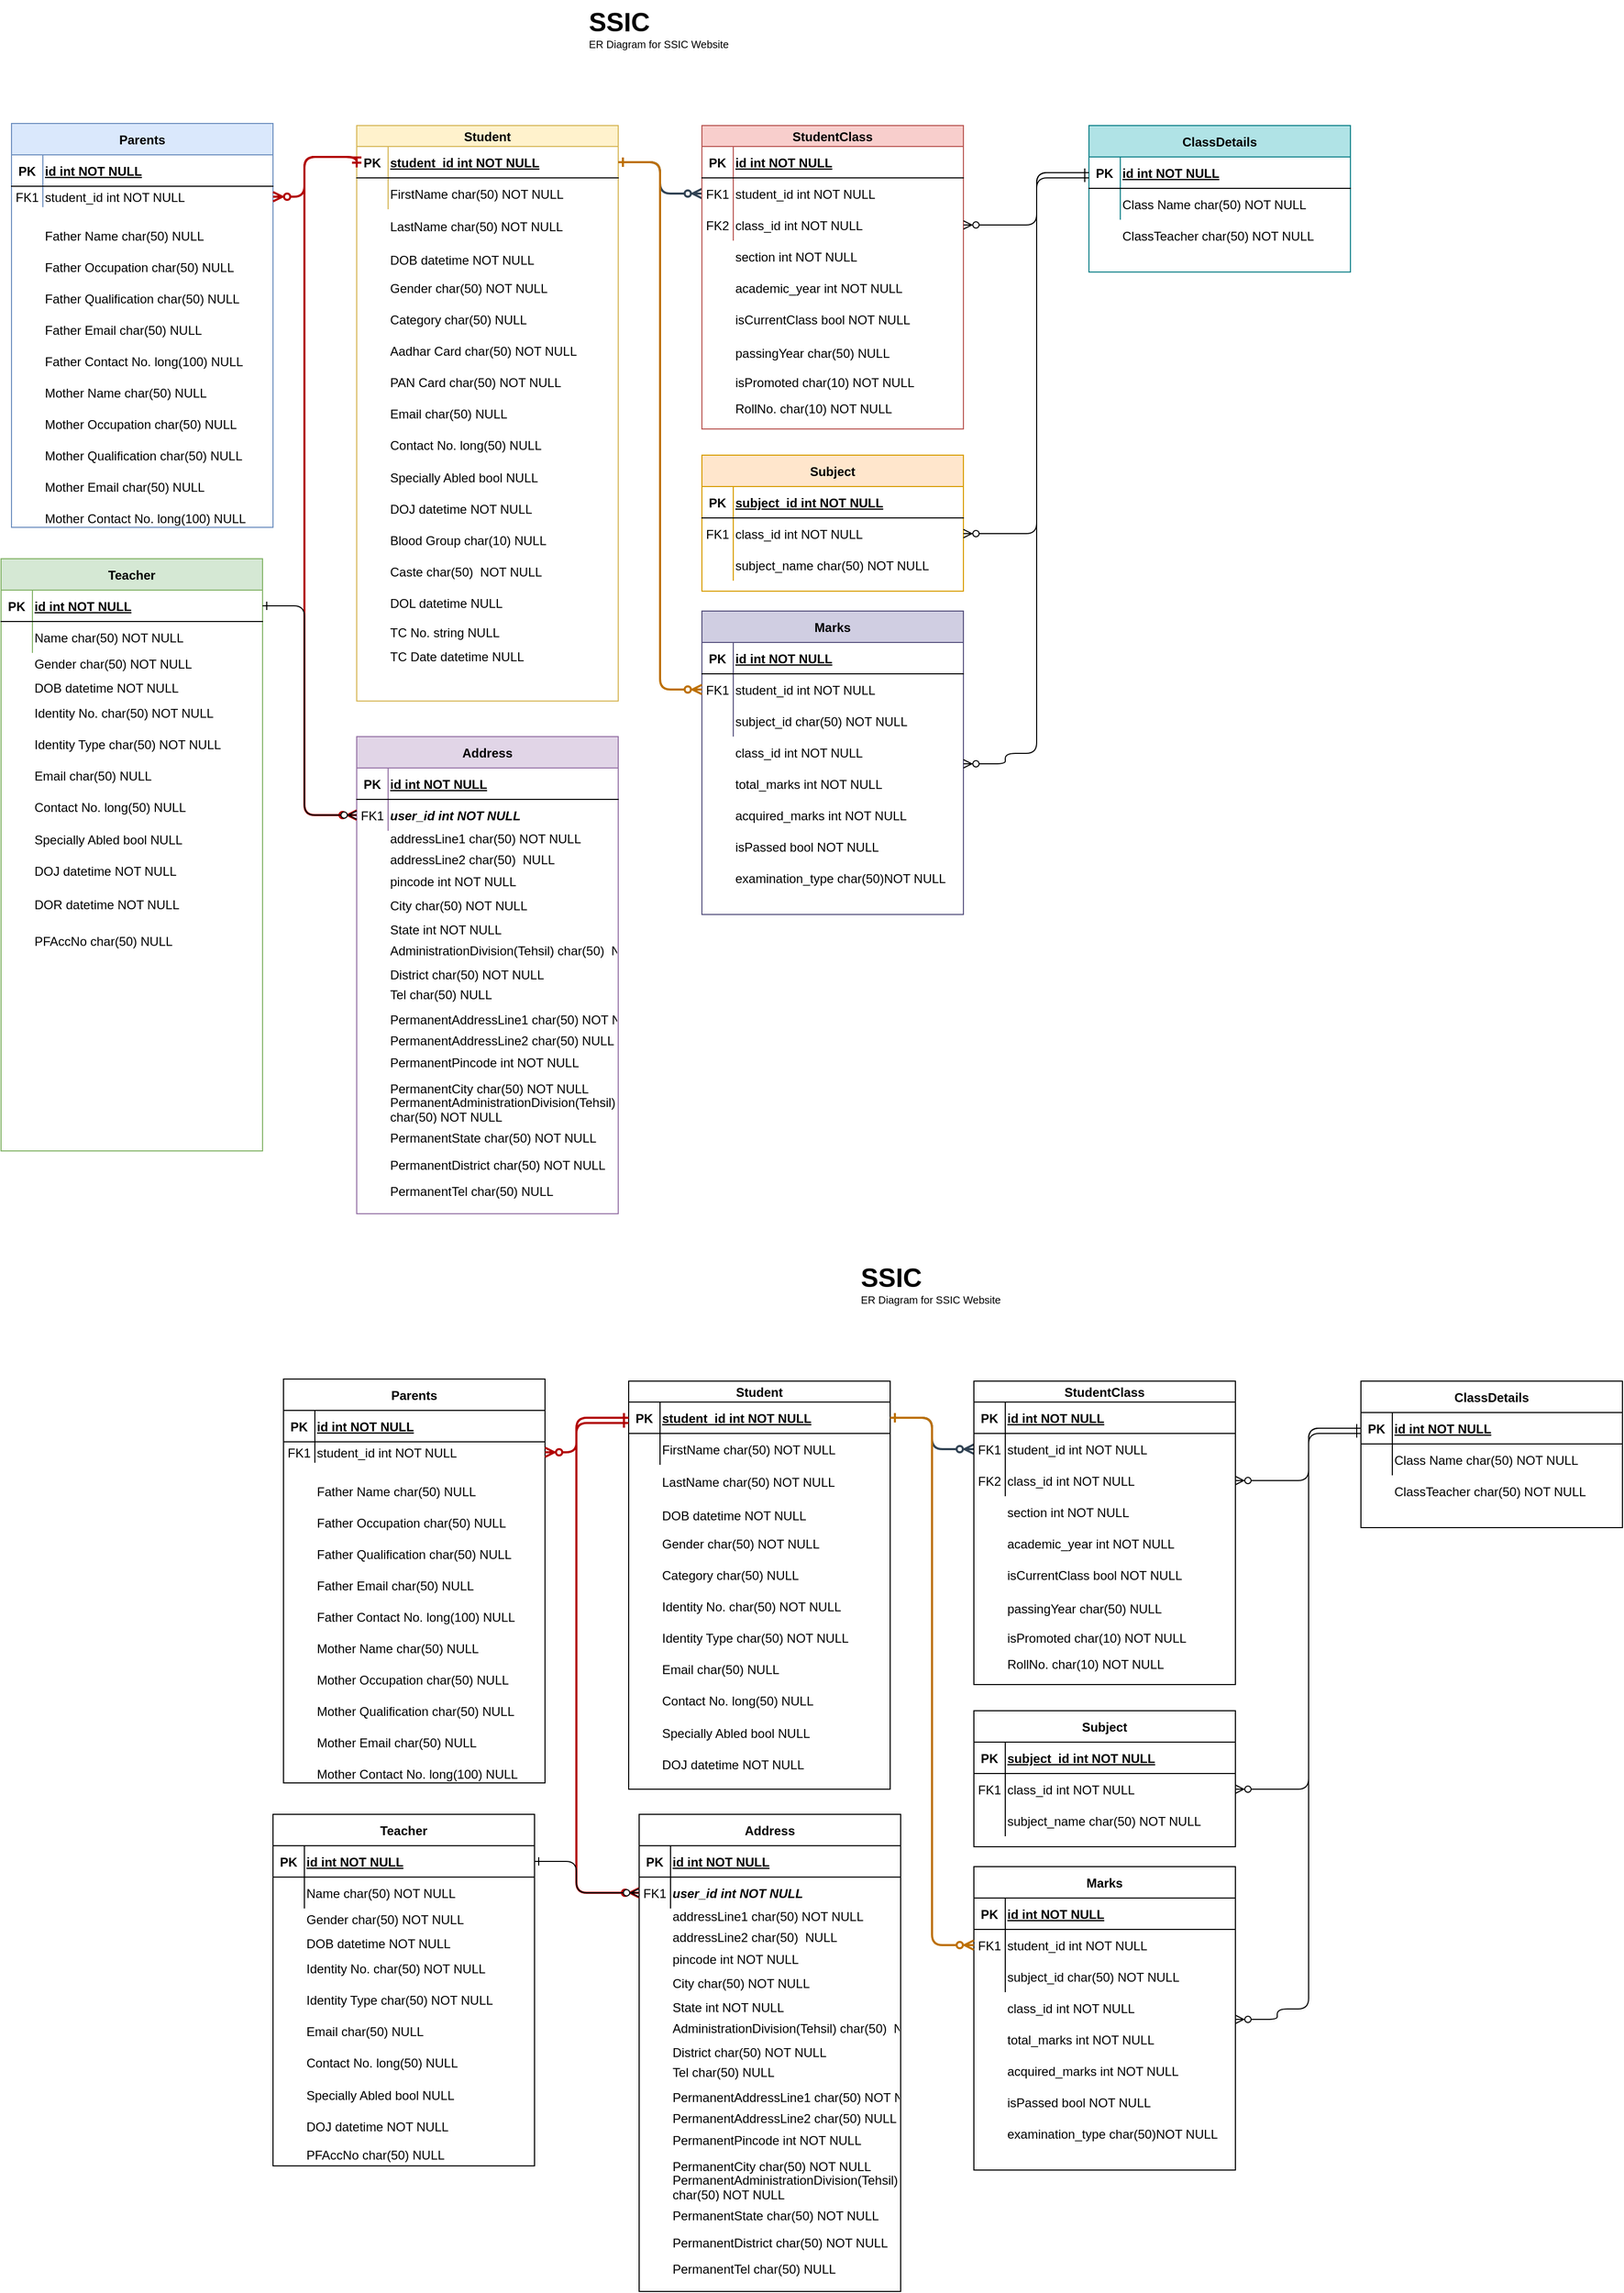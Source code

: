 <mxfile version="24.7.12">
  <diagram id="R2lEEEUBdFMjLlhIrx00" name="Page-1">
    <mxGraphModel dx="2672" dy="1031" grid="1" gridSize="10" guides="1" tooltips="1" connect="1" arrows="1" fold="1" page="1" pageScale="1" pageWidth="850" pageHeight="1100" math="0" shadow="0" extFonts="Permanent Marker^https://fonts.googleapis.com/css?family=Permanent+Marker">
      <root>
        <mxCell id="0" />
        <mxCell id="1" parent="0" />
        <mxCell id="C-vyLk0tnHw3VtMMgP7b-1" value="" style="edgeStyle=orthogonalEdgeStyle;endArrow=ERzeroToMany;startArrow=ERone;endFill=1;startFill=0;spacing=2;spacingLeft=0;spacingBottom=0;strokeWidth=2;fillColor=#647687;strokeColor=#314354;" parent="1" source="C-vyLk0tnHw3VtMMgP7b-24" target="C-vyLk0tnHw3VtMMgP7b-6" edge="1">
          <mxGeometry width="100" height="100" relative="1" as="geometry">
            <mxPoint x="340" y="720" as="sourcePoint" />
            <mxPoint x="440" y="620" as="targetPoint" />
          </mxGeometry>
        </mxCell>
        <mxCell id="C-vyLk0tnHw3VtMMgP7b-2" value="StudentClass" style="shape=table;startSize=20;container=1;collapsible=1;childLayout=tableLayout;fixedRows=1;rowLines=0;fontStyle=1;align=center;resizeLast=1;spacing=2;spacingLeft=0;spacingBottom=0;fillColor=#f8cecc;strokeColor=#b85450;" parent="1" vertex="1">
          <mxGeometry x="450" y="120" width="250" height="290" as="geometry" />
        </mxCell>
        <mxCell id="C-vyLk0tnHw3VtMMgP7b-3" value="" style="shape=partialRectangle;collapsible=0;dropTarget=0;pointerEvents=0;fillColor=none;points=[[0,0.5],[1,0.5]];portConstraint=eastwest;top=0;left=0;right=0;bottom=1;spacing=2;spacingLeft=0;spacingBottom=0;" parent="C-vyLk0tnHw3VtMMgP7b-2" vertex="1">
          <mxGeometry y="20" width="250" height="30" as="geometry" />
        </mxCell>
        <mxCell id="C-vyLk0tnHw3VtMMgP7b-4" value="PK" style="shape=partialRectangle;overflow=hidden;connectable=0;fillColor=none;top=0;left=0;bottom=0;right=0;fontStyle=1;spacing=2;spacingLeft=0;spacingBottom=0;" parent="C-vyLk0tnHw3VtMMgP7b-3" vertex="1">
          <mxGeometry width="30" height="30" as="geometry">
            <mxRectangle width="30" height="30" as="alternateBounds" />
          </mxGeometry>
        </mxCell>
        <mxCell id="C-vyLk0tnHw3VtMMgP7b-5" value="id int NOT NULL " style="shape=partialRectangle;overflow=hidden;connectable=0;fillColor=none;top=0;left=0;bottom=0;right=0;align=left;spacingLeft=0;fontStyle=5;spacing=2;spacingBottom=0;" parent="C-vyLk0tnHw3VtMMgP7b-3" vertex="1">
          <mxGeometry x="30" width="220" height="30" as="geometry">
            <mxRectangle width="220" height="30" as="alternateBounds" />
          </mxGeometry>
        </mxCell>
        <mxCell id="C-vyLk0tnHw3VtMMgP7b-6" value="" style="shape=partialRectangle;collapsible=0;dropTarget=0;pointerEvents=0;fillColor=none;points=[[0,0.5],[1,0.5]];portConstraint=eastwest;top=0;left=0;right=0;bottom=0;spacing=2;spacingLeft=0;spacingBottom=0;" parent="C-vyLk0tnHw3VtMMgP7b-2" vertex="1">
          <mxGeometry y="50" width="250" height="30" as="geometry" />
        </mxCell>
        <mxCell id="C-vyLk0tnHw3VtMMgP7b-7" value="FK1" style="shape=partialRectangle;overflow=hidden;connectable=0;fillColor=none;top=0;left=0;bottom=0;right=0;spacing=2;spacingLeft=0;spacingBottom=0;" parent="C-vyLk0tnHw3VtMMgP7b-6" vertex="1">
          <mxGeometry width="30" height="30" as="geometry">
            <mxRectangle width="30" height="30" as="alternateBounds" />
          </mxGeometry>
        </mxCell>
        <mxCell id="C-vyLk0tnHw3VtMMgP7b-8" value="student_id int NOT NULL" style="shape=partialRectangle;overflow=hidden;connectable=0;fillColor=none;top=0;left=0;bottom=0;right=0;align=left;spacingLeft=0;spacing=2;spacingBottom=0;" parent="C-vyLk0tnHw3VtMMgP7b-6" vertex="1">
          <mxGeometry x="30" width="220" height="30" as="geometry">
            <mxRectangle width="220" height="30" as="alternateBounds" />
          </mxGeometry>
        </mxCell>
        <mxCell id="C-vyLk0tnHw3VtMMgP7b-9" value="" style="shape=partialRectangle;collapsible=0;dropTarget=0;pointerEvents=0;fillColor=none;points=[[0,0.5],[1,0.5]];portConstraint=eastwest;top=0;left=0;right=0;bottom=0;spacing=2;spacingLeft=0;spacingBottom=0;" parent="C-vyLk0tnHw3VtMMgP7b-2" vertex="1">
          <mxGeometry y="80" width="250" height="30" as="geometry" />
        </mxCell>
        <mxCell id="C-vyLk0tnHw3VtMMgP7b-10" value="FK2" style="shape=partialRectangle;overflow=hidden;connectable=0;fillColor=none;top=0;left=0;bottom=0;right=0;spacing=2;spacingLeft=0;spacingBottom=0;" parent="C-vyLk0tnHw3VtMMgP7b-9" vertex="1">
          <mxGeometry width="30" height="30" as="geometry">
            <mxRectangle width="30" height="30" as="alternateBounds" />
          </mxGeometry>
        </mxCell>
        <mxCell id="C-vyLk0tnHw3VtMMgP7b-11" value="class_id int NOT NULL" style="shape=partialRectangle;overflow=hidden;connectable=0;fillColor=none;top=0;left=0;bottom=0;right=0;align=left;spacingLeft=0;spacing=2;spacingBottom=0;" parent="C-vyLk0tnHw3VtMMgP7b-9" vertex="1">
          <mxGeometry x="30" width="220" height="30" as="geometry">
            <mxRectangle width="220" height="30" as="alternateBounds" />
          </mxGeometry>
        </mxCell>
        <mxCell id="C-vyLk0tnHw3VtMMgP7b-13" value="Subject" style="shape=table;startSize=30;container=1;collapsible=1;childLayout=tableLayout;fixedRows=1;rowLines=0;fontStyle=1;align=center;resizeLast=1;spacing=2;spacingLeft=0;spacingBottom=0;fillColor=#ffe6cc;strokeColor=#d79b00;" parent="1" vertex="1">
          <mxGeometry x="450" y="435" width="250" height="130" as="geometry" />
        </mxCell>
        <mxCell id="C-vyLk0tnHw3VtMMgP7b-14" value="" style="shape=partialRectangle;collapsible=0;dropTarget=0;pointerEvents=0;fillColor=none;points=[[0,0.5],[1,0.5]];portConstraint=eastwest;top=0;left=0;right=0;bottom=1;spacing=2;spacingLeft=0;spacingBottom=0;" parent="C-vyLk0tnHw3VtMMgP7b-13" vertex="1">
          <mxGeometry y="30" width="250" height="30" as="geometry" />
        </mxCell>
        <mxCell id="C-vyLk0tnHw3VtMMgP7b-15" value="PK" style="shape=partialRectangle;overflow=hidden;connectable=0;fillColor=none;top=0;left=0;bottom=0;right=0;fontStyle=1;spacing=2;spacingLeft=0;spacingBottom=0;" parent="C-vyLk0tnHw3VtMMgP7b-14" vertex="1">
          <mxGeometry width="30" height="30" as="geometry">
            <mxRectangle width="30" height="30" as="alternateBounds" />
          </mxGeometry>
        </mxCell>
        <mxCell id="C-vyLk0tnHw3VtMMgP7b-16" value="subject_id int NOT NULL " style="shape=partialRectangle;overflow=hidden;connectable=0;fillColor=none;top=0;left=0;bottom=0;right=0;align=left;spacingLeft=0;fontStyle=5;spacing=2;spacingBottom=0;" parent="C-vyLk0tnHw3VtMMgP7b-14" vertex="1">
          <mxGeometry x="30" width="220" height="30" as="geometry">
            <mxRectangle width="220" height="30" as="alternateBounds" />
          </mxGeometry>
        </mxCell>
        <mxCell id="C-vyLk0tnHw3VtMMgP7b-17" value="" style="shape=partialRectangle;collapsible=0;dropTarget=0;pointerEvents=0;fillColor=none;points=[[0,0.5],[1,0.5]];portConstraint=eastwest;top=0;left=0;right=0;bottom=0;spacing=2;spacingLeft=0;spacingBottom=0;" parent="C-vyLk0tnHw3VtMMgP7b-13" vertex="1">
          <mxGeometry y="60" width="250" height="30" as="geometry" />
        </mxCell>
        <mxCell id="C-vyLk0tnHw3VtMMgP7b-18" value="FK1" style="shape=partialRectangle;overflow=hidden;connectable=0;fillColor=none;top=0;left=0;bottom=0;right=0;spacing=2;spacingLeft=0;spacingBottom=0;" parent="C-vyLk0tnHw3VtMMgP7b-17" vertex="1">
          <mxGeometry width="30" height="30" as="geometry">
            <mxRectangle width="30" height="30" as="alternateBounds" />
          </mxGeometry>
        </mxCell>
        <mxCell id="C-vyLk0tnHw3VtMMgP7b-19" value="class_id int NOT NULL" style="shape=partialRectangle;overflow=hidden;connectable=0;fillColor=none;top=0;left=0;bottom=0;right=0;align=left;spacingLeft=0;spacing=2;spacingBottom=0;" parent="C-vyLk0tnHw3VtMMgP7b-17" vertex="1">
          <mxGeometry x="30" width="220" height="30" as="geometry">
            <mxRectangle width="220" height="30" as="alternateBounds" />
          </mxGeometry>
        </mxCell>
        <mxCell id="C-vyLk0tnHw3VtMMgP7b-20" value="" style="shape=partialRectangle;collapsible=0;dropTarget=0;pointerEvents=0;fillColor=none;points=[[0,0.5],[1,0.5]];portConstraint=eastwest;top=0;left=0;right=0;bottom=0;spacing=2;spacingLeft=0;spacingBottom=0;" parent="C-vyLk0tnHw3VtMMgP7b-13" vertex="1">
          <mxGeometry y="90" width="250" height="30" as="geometry" />
        </mxCell>
        <mxCell id="C-vyLk0tnHw3VtMMgP7b-21" value="" style="shape=partialRectangle;overflow=hidden;connectable=0;fillColor=none;top=0;left=0;bottom=0;right=0;spacing=2;spacingLeft=0;spacingBottom=0;" parent="C-vyLk0tnHw3VtMMgP7b-20" vertex="1">
          <mxGeometry width="30" height="30" as="geometry">
            <mxRectangle width="30" height="30" as="alternateBounds" />
          </mxGeometry>
        </mxCell>
        <mxCell id="C-vyLk0tnHw3VtMMgP7b-22" value="subject_name char(50) NOT NULL" style="shape=partialRectangle;overflow=hidden;connectable=0;fillColor=none;top=0;left=0;bottom=0;right=0;align=left;spacingLeft=0;spacing=2;spacingBottom=0;" parent="C-vyLk0tnHw3VtMMgP7b-20" vertex="1">
          <mxGeometry x="30" width="220" height="30" as="geometry">
            <mxRectangle width="220" height="30" as="alternateBounds" />
          </mxGeometry>
        </mxCell>
        <mxCell id="C-vyLk0tnHw3VtMMgP7b-23" value="Student" style="shape=table;startSize=20;container=1;collapsible=1;childLayout=tableLayout;fixedRows=1;rowLines=0;fontStyle=1;align=center;resizeLast=1;spacing=2;spacingLeft=0;spacingBottom=0;fillColor=#fff2cc;strokeColor=#d6b656;" parent="1" vertex="1">
          <mxGeometry x="120" y="120" width="250" height="550" as="geometry" />
        </mxCell>
        <mxCell id="C-vyLk0tnHw3VtMMgP7b-24" value="" style="shape=partialRectangle;collapsible=0;dropTarget=0;pointerEvents=0;fillColor=none;points=[[0,0.5],[1,0.5]];portConstraint=eastwest;top=0;left=0;right=0;bottom=1;spacing=2;spacingLeft=0;spacingBottom=0;" parent="C-vyLk0tnHw3VtMMgP7b-23" vertex="1">
          <mxGeometry y="20" width="250" height="30" as="geometry" />
        </mxCell>
        <mxCell id="C-vyLk0tnHw3VtMMgP7b-25" value="PK" style="shape=partialRectangle;overflow=hidden;connectable=0;fillColor=none;top=0;left=0;bottom=0;right=0;fontStyle=1;spacing=2;spacingLeft=0;spacingBottom=0;" parent="C-vyLk0tnHw3VtMMgP7b-24" vertex="1">
          <mxGeometry width="30" height="30" as="geometry">
            <mxRectangle width="30" height="30" as="alternateBounds" />
          </mxGeometry>
        </mxCell>
        <mxCell id="C-vyLk0tnHw3VtMMgP7b-26" value="student_id int NOT NULL " style="shape=partialRectangle;overflow=hidden;connectable=0;fillColor=none;top=0;left=0;bottom=0;right=0;align=left;spacingLeft=0;fontStyle=5;spacing=2;spacingBottom=0;" parent="C-vyLk0tnHw3VtMMgP7b-24" vertex="1">
          <mxGeometry x="30" width="220" height="30" as="geometry">
            <mxRectangle width="220" height="30" as="alternateBounds" />
          </mxGeometry>
        </mxCell>
        <mxCell id="C-vyLk0tnHw3VtMMgP7b-27" value="" style="shape=partialRectangle;collapsible=0;dropTarget=0;pointerEvents=0;fillColor=none;points=[[0,0.5],[1,0.5]];portConstraint=eastwest;top=0;left=0;right=0;bottom=0;spacing=2;spacingLeft=0;spacingBottom=0;" parent="C-vyLk0tnHw3VtMMgP7b-23" vertex="1">
          <mxGeometry y="50" width="250" height="30" as="geometry" />
        </mxCell>
        <mxCell id="C-vyLk0tnHw3VtMMgP7b-28" value="" style="shape=partialRectangle;overflow=hidden;connectable=0;fillColor=none;top=0;left=0;bottom=0;right=0;spacing=2;spacingLeft=0;spacingBottom=0;" parent="C-vyLk0tnHw3VtMMgP7b-27" vertex="1">
          <mxGeometry width="30" height="30" as="geometry">
            <mxRectangle width="30" height="30" as="alternateBounds" />
          </mxGeometry>
        </mxCell>
        <mxCell id="C-vyLk0tnHw3VtMMgP7b-29" value="FirstName char(50) NOT NULL" style="shape=partialRectangle;overflow=hidden;connectable=0;fillColor=none;top=0;left=0;bottom=0;right=0;align=left;spacingLeft=0;spacing=2;spacingBottom=0;" parent="C-vyLk0tnHw3VtMMgP7b-27" vertex="1">
          <mxGeometry x="30" width="220" height="30" as="geometry">
            <mxRectangle width="220" height="30" as="alternateBounds" />
          </mxGeometry>
        </mxCell>
        <mxCell id="k3oxSV8VT4pSsXAw7agm-1" value="&lt;p style=&quot;line-height: 130%;&quot;&gt;&lt;/p&gt;&lt;h1 style=&quot;margin-top: 0px; font-size: 25px; line-height: 20%;&quot;&gt;SSIC&lt;/h1&gt;&lt;p style=&quot;line-height: 20%;&quot;&gt;&lt;font style=&quot;font-size: 10px;&quot;&gt;ER Diagram for SSIC Website&lt;/font&gt;&lt;/p&gt;&lt;p&gt;&lt;/p&gt;" style="text;html=1;whiteSpace=wrap;overflow=hidden;rounded=0;labelBackgroundColor=default;" parent="1" vertex="1">
          <mxGeometry x="340" width="140" height="50" as="geometry" />
        </mxCell>
        <mxCell id="k3oxSV8VT4pSsXAw7agm-7" value="" style="group;spacing=2;spacingLeft=0;spacingBottom=0;" parent="1" vertex="1" connectable="0">
          <mxGeometry x="120" y="201" width="250" height="30" as="geometry" />
        </mxCell>
        <mxCell id="k3oxSV8VT4pSsXAw7agm-5" value="" style="shape=partialRectangle;overflow=hidden;connectable=0;fillColor=none;top=0;left=0;bottom=0;right=0;spacing=2;spacingLeft=0;spacingBottom=0;" parent="k3oxSV8VT4pSsXAw7agm-7" vertex="1">
          <mxGeometry width="30" height="30" as="geometry">
            <mxRectangle width="30" height="30" as="alternateBounds" />
          </mxGeometry>
        </mxCell>
        <mxCell id="k3oxSV8VT4pSsXAw7agm-6" value="LastName char(50) NOT NULL" style="shape=partialRectangle;overflow=hidden;connectable=0;fillColor=none;top=0;left=0;bottom=0;right=0;align=left;spacingLeft=0;spacing=2;spacingBottom=0;" parent="k3oxSV8VT4pSsXAw7agm-7" vertex="1">
          <mxGeometry x="30" width="220" height="30" as="geometry">
            <mxRectangle width="220" height="30" as="alternateBounds" />
          </mxGeometry>
        </mxCell>
        <mxCell id="k3oxSV8VT4pSsXAw7agm-8" value="" style="group;spacing=2;spacingLeft=0;spacingBottom=0;" parent="1" vertex="1" connectable="0">
          <mxGeometry x="120" y="233" width="250" height="30" as="geometry" />
        </mxCell>
        <mxCell id="k3oxSV8VT4pSsXAw7agm-9" value="" style="shape=partialRectangle;overflow=hidden;connectable=0;fillColor=none;top=0;left=0;bottom=0;right=0;spacing=2;spacingLeft=0;spacingBottom=0;" parent="k3oxSV8VT4pSsXAw7agm-8" vertex="1">
          <mxGeometry width="30" height="30" as="geometry">
            <mxRectangle width="30" height="30" as="alternateBounds" />
          </mxGeometry>
        </mxCell>
        <mxCell id="k3oxSV8VT4pSsXAw7agm-10" value="DOB datetime NOT NULL" style="shape=partialRectangle;overflow=hidden;connectable=0;fillColor=none;top=0;left=0;bottom=0;right=0;align=left;spacingLeft=0;spacing=2;spacingBottom=0;" parent="k3oxSV8VT4pSsXAw7agm-8" vertex="1">
          <mxGeometry x="30" width="220" height="30" as="geometry">
            <mxRectangle width="220" height="30" as="alternateBounds" />
          </mxGeometry>
        </mxCell>
        <mxCell id="k3oxSV8VT4pSsXAw7agm-11" value="" style="group;spacing=2;spacingLeft=0;spacingBottom=0;" parent="1" vertex="1" connectable="0">
          <mxGeometry x="120" y="260" width="250" height="30" as="geometry" />
        </mxCell>
        <mxCell id="k3oxSV8VT4pSsXAw7agm-12" value="" style="shape=partialRectangle;overflow=hidden;connectable=0;fillColor=none;top=0;left=0;bottom=0;right=0;spacing=2;spacingLeft=0;spacingBottom=0;" parent="k3oxSV8VT4pSsXAw7agm-11" vertex="1">
          <mxGeometry width="30" height="30" as="geometry">
            <mxRectangle width="30" height="30" as="alternateBounds" />
          </mxGeometry>
        </mxCell>
        <mxCell id="k3oxSV8VT4pSsXAw7agm-13" value="Gender char(50) NOT NULL" style="shape=partialRectangle;overflow=hidden;connectable=0;fillColor=none;top=0;left=0;bottom=0;right=0;align=left;spacingLeft=0;spacing=2;spacingBottom=0;" parent="k3oxSV8VT4pSsXAw7agm-11" vertex="1">
          <mxGeometry x="30" width="220" height="30" as="geometry">
            <mxRectangle width="220" height="30" as="alternateBounds" />
          </mxGeometry>
        </mxCell>
        <mxCell id="k3oxSV8VT4pSsXAw7agm-14" value="Category char(50) NULL" style="shape=partialRectangle;overflow=hidden;connectable=0;fillColor=none;top=0;left=0;bottom=0;right=0;align=left;spacingLeft=0;spacing=2;spacingBottom=0;" parent="1" vertex="1">
          <mxGeometry x="150" y="290" width="220" height="30" as="geometry">
            <mxRectangle width="220" height="30" as="alternateBounds" />
          </mxGeometry>
        </mxCell>
        <mxCell id="k3oxSV8VT4pSsXAw7agm-15" value="Aadhar Card char(50) NOT NULL" style="shape=partialRectangle;overflow=hidden;connectable=0;fillColor=none;top=0;left=0;bottom=0;right=0;align=left;spacingLeft=0;spacing=2;spacingBottom=0;" parent="1" vertex="1">
          <mxGeometry x="150" y="320" width="220" height="30" as="geometry">
            <mxRectangle width="220" height="30" as="alternateBounds" />
          </mxGeometry>
        </mxCell>
        <mxCell id="k3oxSV8VT4pSsXAw7agm-16" value="PAN Card char(50) NOT NULL" style="shape=partialRectangle;overflow=hidden;connectable=0;fillColor=none;top=0;left=0;bottom=0;right=0;align=left;spacingLeft=0;spacing=2;spacingBottom=0;" parent="1" vertex="1">
          <mxGeometry x="150" y="350" width="220" height="30" as="geometry">
            <mxRectangle width="220" height="30" as="alternateBounds" />
          </mxGeometry>
        </mxCell>
        <mxCell id="k3oxSV8VT4pSsXAw7agm-17" value="Email char(50) NULL" style="shape=partialRectangle;overflow=hidden;connectable=0;fillColor=none;top=0;left=0;bottom=0;right=0;align=left;spacingLeft=0;spacing=2;spacingBottom=0;" parent="1" vertex="1">
          <mxGeometry x="150" y="380" width="220" height="30" as="geometry">
            <mxRectangle width="220" height="30" as="alternateBounds" />
          </mxGeometry>
        </mxCell>
        <mxCell id="k3oxSV8VT4pSsXAw7agm-18" value="Contact No. long(50) NULL" style="shape=partialRectangle;overflow=hidden;connectable=0;fillColor=none;top=0;left=0;bottom=0;right=0;align=left;spacingLeft=0;spacing=2;spacingBottom=0;" parent="1" vertex="1">
          <mxGeometry x="150" y="410" width="220" height="30" as="geometry">
            <mxRectangle width="220" height="30" as="alternateBounds" />
          </mxGeometry>
        </mxCell>
        <mxCell id="k3oxSV8VT4pSsXAw7agm-30" value="Specially Abled bool NULL" style="shape=partialRectangle;overflow=hidden;connectable=0;fillColor=none;top=0;left=0;bottom=0;right=0;align=left;spacingLeft=0;spacing=2;spacingBottom=0;" parent="1" vertex="1">
          <mxGeometry x="150" y="441" width="220" height="30" as="geometry">
            <mxRectangle width="220" height="30" as="alternateBounds" />
          </mxGeometry>
        </mxCell>
        <mxCell id="k3oxSV8VT4pSsXAw7agm-31" value="DOJ datetime NOT NULL" style="shape=partialRectangle;overflow=hidden;connectable=0;fillColor=none;top=0;left=0;bottom=0;right=0;align=left;spacingLeft=0;spacing=2;spacingBottom=0;" parent="1" vertex="1">
          <mxGeometry x="150" y="471" width="220" height="30" as="geometry">
            <mxRectangle width="220" height="30" as="alternateBounds" />
          </mxGeometry>
        </mxCell>
        <mxCell id="k3oxSV8VT4pSsXAw7agm-32" value="section int NOT NULL" style="shape=partialRectangle;overflow=hidden;connectable=0;fillColor=none;top=0;left=0;bottom=0;right=0;align=left;spacingLeft=0;spacing=2;spacingBottom=0;" parent="1" vertex="1">
          <mxGeometry x="480" y="230" width="220" height="30" as="geometry">
            <mxRectangle width="220" height="30" as="alternateBounds" />
          </mxGeometry>
        </mxCell>
        <mxCell id="k3oxSV8VT4pSsXAw7agm-33" value="Marks" style="shape=table;startSize=30;container=1;collapsible=1;childLayout=tableLayout;fixedRows=1;rowLines=0;fontStyle=1;align=center;resizeLast=1;spacing=2;spacingLeft=0;spacingBottom=0;fillColor=#d0cee2;strokeColor=#56517e;" parent="1" vertex="1">
          <mxGeometry x="450" y="584" width="250" height="290" as="geometry" />
        </mxCell>
        <mxCell id="k3oxSV8VT4pSsXAw7agm-34" value="" style="shape=partialRectangle;collapsible=0;dropTarget=0;pointerEvents=0;fillColor=none;points=[[0,0.5],[1,0.5]];portConstraint=eastwest;top=0;left=0;right=0;bottom=1;spacing=2;spacingLeft=0;spacingBottom=0;" parent="k3oxSV8VT4pSsXAw7agm-33" vertex="1">
          <mxGeometry y="30" width="250" height="30" as="geometry" />
        </mxCell>
        <mxCell id="k3oxSV8VT4pSsXAw7agm-35" value="PK" style="shape=partialRectangle;overflow=hidden;connectable=0;fillColor=none;top=0;left=0;bottom=0;right=0;fontStyle=1;spacing=2;spacingLeft=0;spacingBottom=0;" parent="k3oxSV8VT4pSsXAw7agm-34" vertex="1">
          <mxGeometry width="30" height="30" as="geometry">
            <mxRectangle width="30" height="30" as="alternateBounds" />
          </mxGeometry>
        </mxCell>
        <mxCell id="k3oxSV8VT4pSsXAw7agm-36" value="id int NOT NULL " style="shape=partialRectangle;overflow=hidden;connectable=0;fillColor=none;top=0;left=0;bottom=0;right=0;align=left;spacingLeft=0;fontStyle=5;spacing=2;spacingBottom=0;" parent="k3oxSV8VT4pSsXAw7agm-34" vertex="1">
          <mxGeometry x="30" width="220" height="30" as="geometry">
            <mxRectangle width="220" height="30" as="alternateBounds" />
          </mxGeometry>
        </mxCell>
        <mxCell id="k3oxSV8VT4pSsXAw7agm-37" value="" style="shape=partialRectangle;collapsible=0;dropTarget=0;pointerEvents=0;fillColor=none;points=[[0,0.5],[1,0.5]];portConstraint=eastwest;top=0;left=0;right=0;bottom=0;spacing=2;spacingLeft=0;spacingBottom=0;" parent="k3oxSV8VT4pSsXAw7agm-33" vertex="1">
          <mxGeometry y="60" width="250" height="30" as="geometry" />
        </mxCell>
        <mxCell id="k3oxSV8VT4pSsXAw7agm-38" value="FK1" style="shape=partialRectangle;overflow=hidden;connectable=0;fillColor=none;top=0;left=0;bottom=0;right=0;spacing=2;spacingLeft=0;spacingBottom=0;" parent="k3oxSV8VT4pSsXAw7agm-37" vertex="1">
          <mxGeometry width="30" height="30" as="geometry">
            <mxRectangle width="30" height="30" as="alternateBounds" />
          </mxGeometry>
        </mxCell>
        <mxCell id="k3oxSV8VT4pSsXAw7agm-39" value="student_id int NOT NULL" style="shape=partialRectangle;overflow=hidden;connectable=0;fillColor=none;top=0;left=0;bottom=0;right=0;align=left;spacingLeft=0;spacing=2;spacingBottom=0;" parent="k3oxSV8VT4pSsXAw7agm-37" vertex="1">
          <mxGeometry x="30" width="220" height="30" as="geometry">
            <mxRectangle width="220" height="30" as="alternateBounds" />
          </mxGeometry>
        </mxCell>
        <mxCell id="k3oxSV8VT4pSsXAw7agm-40" value="" style="shape=partialRectangle;collapsible=0;dropTarget=0;pointerEvents=0;fillColor=none;points=[[0,0.5],[1,0.5]];portConstraint=eastwest;top=0;left=0;right=0;bottom=0;spacing=2;spacingLeft=0;spacingBottom=0;" parent="k3oxSV8VT4pSsXAw7agm-33" vertex="1">
          <mxGeometry y="90" width="250" height="30" as="geometry" />
        </mxCell>
        <mxCell id="k3oxSV8VT4pSsXAw7agm-41" value="" style="shape=partialRectangle;overflow=hidden;connectable=0;fillColor=none;top=0;left=0;bottom=0;right=0;spacing=2;spacingLeft=0;spacingBottom=0;" parent="k3oxSV8VT4pSsXAw7agm-40" vertex="1">
          <mxGeometry width="30" height="30" as="geometry">
            <mxRectangle width="30" height="30" as="alternateBounds" />
          </mxGeometry>
        </mxCell>
        <mxCell id="k3oxSV8VT4pSsXAw7agm-42" value="subject_id char(50) NOT NULL" style="shape=partialRectangle;overflow=hidden;connectable=0;fillColor=none;top=0;left=0;bottom=0;right=0;align=left;spacingLeft=0;spacing=2;spacingBottom=0;" parent="k3oxSV8VT4pSsXAw7agm-40" vertex="1">
          <mxGeometry x="30" width="220" height="30" as="geometry">
            <mxRectangle width="220" height="30" as="alternateBounds" />
          </mxGeometry>
        </mxCell>
        <mxCell id="k3oxSV8VT4pSsXAw7agm-46" value="" style="edgeStyle=orthogonalEdgeStyle;endArrow=ERzeroToMany;startArrow=ERone;endFill=1;startFill=0;exitX=1;exitY=0.5;exitDx=0;exitDy=0;fillColor=#f0a30a;strokeColor=#BD7000;targetPerimeterSpacing=0;jumpSize=0;strokeWidth=2;spacing=2;spacingLeft=0;spacingBottom=0;" parent="1" source="C-vyLk0tnHw3VtMMgP7b-24" target="k3oxSV8VT4pSsXAw7agm-37" edge="1">
          <mxGeometry width="100" height="100" relative="1" as="geometry">
            <mxPoint x="700" y="155" as="sourcePoint" />
            <mxPoint x="740" y="490" as="targetPoint" />
          </mxGeometry>
        </mxCell>
        <mxCell id="k3oxSV8VT4pSsXAw7agm-50" value="academic_year int NOT NULL" style="shape=partialRectangle;overflow=hidden;connectable=0;fillColor=none;top=0;left=0;bottom=0;right=0;align=left;spacingLeft=0;spacing=2;spacingBottom=0;" parent="1" vertex="1">
          <mxGeometry x="480" y="260" width="220" height="30" as="geometry">
            <mxRectangle width="220" height="30" as="alternateBounds" />
          </mxGeometry>
        </mxCell>
        <mxCell id="k3oxSV8VT4pSsXAw7agm-51" value="class_id int NOT NULL" style="shape=partialRectangle;overflow=hidden;connectable=0;fillColor=none;top=0;left=0;bottom=0;right=0;align=left;spacingLeft=0;spacing=2;spacingBottom=0;" parent="1" vertex="1">
          <mxGeometry x="480" y="704" width="220" height="30" as="geometry">
            <mxRectangle width="220" height="30" as="alternateBounds" />
          </mxGeometry>
        </mxCell>
        <mxCell id="k3oxSV8VT4pSsXAw7agm-52" value="total_marks int NOT NULL" style="shape=partialRectangle;overflow=hidden;connectable=0;fillColor=none;top=0;left=0;bottom=0;right=0;align=left;spacingLeft=0;spacing=2;spacingBottom=0;" parent="1" vertex="1">
          <mxGeometry x="480" y="734" width="220" height="30" as="geometry">
            <mxRectangle width="220" height="30" as="alternateBounds" />
          </mxGeometry>
        </mxCell>
        <mxCell id="k3oxSV8VT4pSsXAw7agm-53" value="acquired_marks int NOT NULL" style="shape=partialRectangle;overflow=hidden;connectable=0;fillColor=none;top=0;left=0;bottom=0;right=0;align=left;spacingLeft=0;spacing=2;spacingBottom=0;" parent="1" vertex="1">
          <mxGeometry x="480" y="764" width="220" height="30" as="geometry">
            <mxRectangle width="220" height="30" as="alternateBounds" />
          </mxGeometry>
        </mxCell>
        <mxCell id="k3oxSV8VT4pSsXAw7agm-54" value="isPassed bool NOT NULL" style="shape=partialRectangle;overflow=hidden;connectable=0;fillColor=none;top=0;left=0;bottom=0;right=0;align=left;spacingLeft=0;spacing=2;spacingBottom=0;" parent="1" vertex="1">
          <mxGeometry x="480" y="794" width="220" height="30" as="geometry">
            <mxRectangle width="220" height="30" as="alternateBounds" />
          </mxGeometry>
        </mxCell>
        <mxCell id="k3oxSV8VT4pSsXAw7agm-55" value="examination_type char(50)NOT NULL" style="shape=partialRectangle;overflow=hidden;connectable=0;fillColor=none;top=0;left=0;bottom=0;right=0;align=left;spacingLeft=0;spacing=2;spacingBottom=0;" parent="1" vertex="1">
          <mxGeometry x="480" y="824" width="220" height="30" as="geometry">
            <mxRectangle width="220" height="30" as="alternateBounds" />
          </mxGeometry>
        </mxCell>
        <mxCell id="k3oxSV8VT4pSsXAw7agm-66" value="isCurrentClass bool NOT NULL" style="shape=partialRectangle;overflow=hidden;connectable=0;fillColor=none;top=0;left=0;bottom=0;right=0;align=left;spacingLeft=0;spacing=2;spacingBottom=0;" parent="1" vertex="1">
          <mxGeometry x="480" y="290" width="220" height="30" as="geometry">
            <mxRectangle width="220" height="30" as="alternateBounds" />
          </mxGeometry>
        </mxCell>
        <mxCell id="k3oxSV8VT4pSsXAw7agm-67" value="ClassDetails" style="shape=table;startSize=30;container=1;collapsible=1;childLayout=tableLayout;fixedRows=1;rowLines=0;fontStyle=1;align=center;resizeLast=1;spacing=2;spacingLeft=0;spacingBottom=0;fillColor=#b0e3e6;strokeColor=#0e8088;" parent="1" vertex="1">
          <mxGeometry x="820" y="120" width="250" height="140" as="geometry" />
        </mxCell>
        <mxCell id="k3oxSV8VT4pSsXAw7agm-68" value="" style="shape=partialRectangle;collapsible=0;dropTarget=0;pointerEvents=0;fillColor=none;points=[[0,0.5],[1,0.5]];portConstraint=eastwest;top=0;left=0;right=0;bottom=1;spacing=2;spacingLeft=0;spacingBottom=0;" parent="k3oxSV8VT4pSsXAw7agm-67" vertex="1">
          <mxGeometry y="30" width="250" height="30" as="geometry" />
        </mxCell>
        <mxCell id="k3oxSV8VT4pSsXAw7agm-69" value="PK" style="shape=partialRectangle;overflow=hidden;connectable=0;fillColor=none;top=0;left=0;bottom=0;right=0;fontStyle=1;spacing=2;spacingLeft=0;spacingBottom=0;" parent="k3oxSV8VT4pSsXAw7agm-68" vertex="1">
          <mxGeometry width="30" height="30" as="geometry">
            <mxRectangle width="30" height="30" as="alternateBounds" />
          </mxGeometry>
        </mxCell>
        <mxCell id="k3oxSV8VT4pSsXAw7agm-70" value="id int NOT NULL " style="shape=partialRectangle;overflow=hidden;connectable=0;fillColor=none;top=0;left=0;bottom=0;right=0;align=left;spacingLeft=0;fontStyle=5;spacing=2;spacingBottom=0;" parent="k3oxSV8VT4pSsXAw7agm-68" vertex="1">
          <mxGeometry x="30" width="220" height="30" as="geometry">
            <mxRectangle width="220" height="30" as="alternateBounds" />
          </mxGeometry>
        </mxCell>
        <mxCell id="k3oxSV8VT4pSsXAw7agm-74" value="" style="shape=partialRectangle;collapsible=0;dropTarget=0;pointerEvents=0;fillColor=none;points=[[0,0.5],[1,0.5]];portConstraint=eastwest;top=0;left=0;right=0;bottom=0;spacing=2;spacingLeft=0;spacingBottom=0;" parent="k3oxSV8VT4pSsXAw7agm-67" vertex="1">
          <mxGeometry y="60" width="250" height="30" as="geometry" />
        </mxCell>
        <mxCell id="k3oxSV8VT4pSsXAw7agm-75" value="" style="shape=partialRectangle;overflow=hidden;connectable=0;fillColor=none;top=0;left=0;bottom=0;right=0;spacing=2;spacingLeft=0;spacingBottom=0;" parent="k3oxSV8VT4pSsXAw7agm-74" vertex="1">
          <mxGeometry width="30" height="30" as="geometry">
            <mxRectangle width="30" height="30" as="alternateBounds" />
          </mxGeometry>
        </mxCell>
        <mxCell id="k3oxSV8VT4pSsXAw7agm-76" value="Class Name char(50) NOT NULL" style="shape=partialRectangle;overflow=hidden;connectable=0;fillColor=none;top=0;left=0;bottom=0;right=0;align=left;spacingLeft=0;spacing=2;spacingBottom=0;" parent="k3oxSV8VT4pSsXAw7agm-74" vertex="1">
          <mxGeometry x="30" width="220" height="30" as="geometry">
            <mxRectangle width="220" height="30" as="alternateBounds" />
          </mxGeometry>
        </mxCell>
        <mxCell id="k3oxSV8VT4pSsXAw7agm-77" value="passingYear char(50) NULL" style="shape=partialRectangle;overflow=hidden;connectable=0;fillColor=none;top=0;left=0;bottom=0;right=0;align=left;spacingLeft=0;spacing=2;spacingBottom=0;" parent="1" vertex="1">
          <mxGeometry x="480" y="322" width="220" height="30" as="geometry">
            <mxRectangle width="220" height="30" as="alternateBounds" />
          </mxGeometry>
        </mxCell>
        <mxCell id="k3oxSV8VT4pSsXAw7agm-78" value="isPromoted char(10) NOT NULL" style="shape=partialRectangle;overflow=hidden;connectable=0;fillColor=none;top=0;left=0;bottom=0;right=0;align=left;spacingLeft=0;spacing=2;spacingBottom=0;" parent="1" vertex="1">
          <mxGeometry x="480" y="350" width="220" height="30" as="geometry">
            <mxRectangle width="220" height="30" as="alternateBounds" />
          </mxGeometry>
        </mxCell>
        <mxCell id="k3oxSV8VT4pSsXAw7agm-82" value="RollNo. char(10) NOT NULL" style="shape=partialRectangle;overflow=hidden;connectable=0;fillColor=none;top=0;left=0;bottom=0;right=0;align=left;spacingLeft=0;spacing=2;spacingBottom=0;" parent="1" vertex="1">
          <mxGeometry x="480" y="375" width="220" height="30" as="geometry">
            <mxRectangle width="220" height="30" as="alternateBounds" />
          </mxGeometry>
        </mxCell>
        <mxCell id="k3oxSV8VT4pSsXAw7agm-83" value="Address" style="shape=table;startSize=30;container=1;collapsible=1;childLayout=tableLayout;fixedRows=1;rowLines=0;fontStyle=1;align=center;resizeLast=1;spacing=2;spacingLeft=0;spacingBottom=0;fillColor=#e1d5e7;strokeColor=#9673a6;" parent="1" vertex="1">
          <mxGeometry x="120" y="704" width="250" height="456" as="geometry" />
        </mxCell>
        <mxCell id="k3oxSV8VT4pSsXAw7agm-84" value="" style="shape=partialRectangle;collapsible=0;dropTarget=0;pointerEvents=0;fillColor=none;points=[[0,0.5],[1,0.5]];portConstraint=eastwest;top=0;left=0;right=0;bottom=1;spacing=2;spacingLeft=0;spacingBottom=0;" parent="k3oxSV8VT4pSsXAw7agm-83" vertex="1">
          <mxGeometry y="30" width="250" height="30" as="geometry" />
        </mxCell>
        <mxCell id="k3oxSV8VT4pSsXAw7agm-85" value="PK" style="shape=partialRectangle;overflow=hidden;connectable=0;fillColor=none;top=0;left=0;bottom=0;right=0;fontStyle=1;spacing=2;spacingLeft=0;spacingBottom=0;" parent="k3oxSV8VT4pSsXAw7agm-84" vertex="1">
          <mxGeometry width="30" height="30" as="geometry">
            <mxRectangle width="30" height="30" as="alternateBounds" />
          </mxGeometry>
        </mxCell>
        <mxCell id="k3oxSV8VT4pSsXAw7agm-86" value="id int NOT NULL " style="shape=partialRectangle;overflow=hidden;connectable=0;fillColor=none;top=0;left=0;bottom=0;right=0;align=left;spacingLeft=0;fontStyle=5;spacing=2;spacingBottom=0;" parent="k3oxSV8VT4pSsXAw7agm-84" vertex="1">
          <mxGeometry x="30" width="220" height="30" as="geometry">
            <mxRectangle width="220" height="30" as="alternateBounds" />
          </mxGeometry>
        </mxCell>
        <mxCell id="k3oxSV8VT4pSsXAw7agm-87" value="" style="shape=partialRectangle;collapsible=0;dropTarget=0;pointerEvents=0;fillColor=none;points=[[0,0.5],[1,0.5]];portConstraint=eastwest;top=0;left=0;right=0;bottom=0;spacing=2;spacingLeft=0;spacingBottom=0;" parent="k3oxSV8VT4pSsXAw7agm-83" vertex="1">
          <mxGeometry y="60" width="250" height="30" as="geometry" />
        </mxCell>
        <mxCell id="k3oxSV8VT4pSsXAw7agm-88" value="FK1" style="shape=partialRectangle;overflow=hidden;connectable=0;fillColor=none;top=0;left=0;bottom=0;right=0;spacing=2;spacingLeft=0;spacingBottom=0;" parent="k3oxSV8VT4pSsXAw7agm-87" vertex="1">
          <mxGeometry width="30" height="30" as="geometry">
            <mxRectangle width="30" height="30" as="alternateBounds" />
          </mxGeometry>
        </mxCell>
        <mxCell id="k3oxSV8VT4pSsXAw7agm-89" value="user_id int NOT NULL" style="shape=partialRectangle;overflow=hidden;connectable=0;fillColor=none;top=0;left=0;bottom=0;right=0;align=left;spacingLeft=0;spacing=2;spacingBottom=0;fontStyle=3" parent="k3oxSV8VT4pSsXAw7agm-87" vertex="1">
          <mxGeometry x="30" width="220" height="30" as="geometry">
            <mxRectangle width="220" height="30" as="alternateBounds" />
          </mxGeometry>
        </mxCell>
        <mxCell id="k3oxSV8VT4pSsXAw7agm-113" value="Father Name char(50) NULL" style="shape=partialRectangle;overflow=hidden;connectable=0;fillColor=none;top=0;left=0;bottom=0;right=0;align=left;spacingLeft=0;spacing=2;spacingBottom=0;" parent="1" vertex="1">
          <mxGeometry x="-180" y="210" width="220" height="30" as="geometry">
            <mxRectangle width="220" height="30" as="alternateBounds" />
          </mxGeometry>
        </mxCell>
        <mxCell id="k3oxSV8VT4pSsXAw7agm-114" value="Father Occupation char(50) NULL" style="shape=partialRectangle;overflow=hidden;connectable=0;fillColor=none;top=0;left=0;bottom=0;right=0;align=left;spacingLeft=0;spacing=2;spacingBottom=0;" parent="1" vertex="1">
          <mxGeometry x="-180" y="240" width="220" height="30" as="geometry">
            <mxRectangle width="220" height="30" as="alternateBounds" />
          </mxGeometry>
        </mxCell>
        <mxCell id="k3oxSV8VT4pSsXAw7agm-115" value="Father Qualification char(50) NULL" style="shape=partialRectangle;overflow=hidden;connectable=0;fillColor=none;top=0;left=0;bottom=0;right=0;align=left;spacingLeft=0;spacing=2;spacingBottom=0;" parent="1" vertex="1">
          <mxGeometry x="-180" y="270" width="220" height="30" as="geometry">
            <mxRectangle width="220" height="30" as="alternateBounds" />
          </mxGeometry>
        </mxCell>
        <mxCell id="k3oxSV8VT4pSsXAw7agm-116" value="Father Email char(50) NULL" style="shape=partialRectangle;overflow=hidden;connectable=0;fillColor=none;top=0;left=0;bottom=0;right=0;align=left;spacingLeft=0;spacing=2;spacingBottom=0;" parent="1" vertex="1">
          <mxGeometry x="-180" y="300" width="220" height="30" as="geometry">
            <mxRectangle width="220" height="30" as="alternateBounds" />
          </mxGeometry>
        </mxCell>
        <mxCell id="k3oxSV8VT4pSsXAw7agm-117" value="Father Contact No. long(100) NULL" style="shape=partialRectangle;overflow=hidden;connectable=0;fillColor=none;top=0;left=0;bottom=0;right=0;align=left;spacingLeft=0;spacing=2;spacingBottom=0;" parent="1" vertex="1">
          <mxGeometry x="-180" y="330" width="220" height="30" as="geometry">
            <mxRectangle width="220" height="30" as="alternateBounds" />
          </mxGeometry>
        </mxCell>
        <mxCell id="k3oxSV8VT4pSsXAw7agm-118" value="Mother Name char(50) NULL" style="shape=partialRectangle;overflow=hidden;connectable=0;fillColor=none;top=0;left=0;bottom=0;right=0;align=left;spacingLeft=0;spacing=2;spacingBottom=0;" parent="1" vertex="1">
          <mxGeometry x="-180" y="360" width="220" height="30" as="geometry">
            <mxRectangle width="220" height="30" as="alternateBounds" />
          </mxGeometry>
        </mxCell>
        <mxCell id="k3oxSV8VT4pSsXAw7agm-119" value="Mother Occupation char(50) NULL" style="shape=partialRectangle;overflow=hidden;connectable=0;fillColor=none;top=0;left=0;bottom=0;right=0;align=left;spacingLeft=0;spacing=2;spacingBottom=0;" parent="1" vertex="1">
          <mxGeometry x="-180" y="390" width="220" height="30" as="geometry">
            <mxRectangle width="220" height="30" as="alternateBounds" />
          </mxGeometry>
        </mxCell>
        <mxCell id="k3oxSV8VT4pSsXAw7agm-120" value="Mother Qualification char(50) NULL" style="shape=partialRectangle;overflow=hidden;connectable=0;fillColor=none;top=0;left=0;bottom=0;right=0;align=left;spacingLeft=0;spacing=2;spacingBottom=0;" parent="1" vertex="1">
          <mxGeometry x="-180" y="420" width="220" height="30" as="geometry">
            <mxRectangle width="220" height="30" as="alternateBounds" />
          </mxGeometry>
        </mxCell>
        <mxCell id="k3oxSV8VT4pSsXAw7agm-121" value="Mother Email char(50) NULL" style="shape=partialRectangle;overflow=hidden;connectable=0;fillColor=none;top=0;left=0;bottom=0;right=0;align=left;spacingLeft=0;spacing=2;spacingBottom=0;" parent="1" vertex="1">
          <mxGeometry x="-180" y="450" width="220" height="30" as="geometry">
            <mxRectangle width="220" height="30" as="alternateBounds" />
          </mxGeometry>
        </mxCell>
        <mxCell id="k3oxSV8VT4pSsXAw7agm-122" value="Mother Contact No. long(100) NULL" style="shape=partialRectangle;overflow=hidden;connectable=0;fillColor=none;top=0;left=0;bottom=0;right=0;align=left;spacingLeft=0;spacing=2;spacingBottom=0;" parent="1" vertex="1">
          <mxGeometry x="-180" y="480" width="220" height="30" as="geometry">
            <mxRectangle width="220" height="30" as="alternateBounds" />
          </mxGeometry>
        </mxCell>
        <mxCell id="k3oxSV8VT4pSsXAw7agm-123" value="Parents" style="shape=table;startSize=30;container=1;collapsible=1;childLayout=tableLayout;fixedRows=1;rowLines=0;fontStyle=1;align=center;resizeLast=1;spacing=2;spacingLeft=0;spacingBottom=0;fillColor=#dae8fc;strokeColor=#6c8ebf;" parent="1" vertex="1">
          <mxGeometry x="-210" y="118" width="250" height="386" as="geometry" />
        </mxCell>
        <mxCell id="k3oxSV8VT4pSsXAw7agm-124" value="" style="shape=partialRectangle;collapsible=0;dropTarget=0;pointerEvents=0;fillColor=none;points=[[0,0.5],[1,0.5]];portConstraint=eastwest;top=0;left=0;right=0;bottom=1;spacing=2;spacingLeft=0;spacingBottom=0;" parent="k3oxSV8VT4pSsXAw7agm-123" vertex="1">
          <mxGeometry y="30" width="250" height="30" as="geometry" />
        </mxCell>
        <mxCell id="k3oxSV8VT4pSsXAw7agm-125" value="PK" style="shape=partialRectangle;overflow=hidden;connectable=0;fillColor=none;top=0;left=0;bottom=0;right=0;fontStyle=1;spacing=2;spacingLeft=0;spacingBottom=0;" parent="k3oxSV8VT4pSsXAw7agm-124" vertex="1">
          <mxGeometry width="30" height="30" as="geometry">
            <mxRectangle width="30" height="30" as="alternateBounds" />
          </mxGeometry>
        </mxCell>
        <mxCell id="k3oxSV8VT4pSsXAw7agm-126" value="id int NOT NULL " style="shape=partialRectangle;overflow=hidden;connectable=0;fillColor=none;top=0;left=0;bottom=0;right=0;align=left;spacingLeft=0;fontStyle=5;spacing=2;spacingBottom=0;" parent="k3oxSV8VT4pSsXAw7agm-124" vertex="1">
          <mxGeometry x="30" width="220" height="30" as="geometry">
            <mxRectangle width="220" height="30" as="alternateBounds" />
          </mxGeometry>
        </mxCell>
        <mxCell id="k3oxSV8VT4pSsXAw7agm-127" value="" style="shape=partialRectangle;collapsible=0;dropTarget=0;pointerEvents=0;fillColor=none;points=[[0,0.5],[1,0.5]];portConstraint=eastwest;top=0;left=0;right=0;bottom=0;spacing=2;spacingLeft=0;spacingBottom=0;" parent="k3oxSV8VT4pSsXAw7agm-123" vertex="1">
          <mxGeometry y="60" width="250" height="20" as="geometry" />
        </mxCell>
        <mxCell id="k3oxSV8VT4pSsXAw7agm-128" value="FK1" style="shape=partialRectangle;overflow=hidden;connectable=0;fillColor=none;top=0;left=0;bottom=0;right=0;spacing=2;spacingLeft=0;spacingBottom=0;" parent="k3oxSV8VT4pSsXAw7agm-127" vertex="1">
          <mxGeometry width="30" height="20" as="geometry">
            <mxRectangle width="30" height="20" as="alternateBounds" />
          </mxGeometry>
        </mxCell>
        <mxCell id="k3oxSV8VT4pSsXAw7agm-129" value="student_id int NOT NULL" style="shape=partialRectangle;overflow=hidden;connectable=0;fillColor=none;top=0;left=0;bottom=0;right=0;align=left;spacingLeft=0;spacing=2;spacingBottom=0;" parent="k3oxSV8VT4pSsXAw7agm-127" vertex="1">
          <mxGeometry x="30" width="220" height="20" as="geometry">
            <mxRectangle width="220" height="20" as="alternateBounds" />
          </mxGeometry>
        </mxCell>
        <mxCell id="k3oxSV8VT4pSsXAw7agm-130" value="addressLine1 char(50) NOT NULL" style="shape=partialRectangle;overflow=hidden;connectable=0;fillColor=none;top=0;left=0;bottom=0;right=0;align=left;spacingLeft=0;spacing=2;spacingBottom=0;" parent="1" vertex="1">
          <mxGeometry x="150" y="786" width="220" height="30" as="geometry">
            <mxRectangle width="220" height="30" as="alternateBounds" />
          </mxGeometry>
        </mxCell>
        <mxCell id="k3oxSV8VT4pSsXAw7agm-131" value="addressLine2 char(50)  NULL" style="shape=partialRectangle;overflow=hidden;connectable=0;fillColor=none;top=0;left=0;bottom=0;right=0;align=left;spacingLeft=0;spacing=2;spacingBottom=0;" parent="1" vertex="1">
          <mxGeometry x="150" y="806" width="220" height="30" as="geometry">
            <mxRectangle width="220" height="30" as="alternateBounds" />
          </mxGeometry>
        </mxCell>
        <mxCell id="k3oxSV8VT4pSsXAw7agm-132" value="City char(50) NOT NULL" style="shape=partialRectangle;overflow=hidden;connectable=0;fillColor=none;top=0;left=0;bottom=0;right=0;align=left;spacingLeft=0;spacing=2;spacingBottom=0;" parent="1" vertex="1">
          <mxGeometry x="150" y="850" width="220" height="30" as="geometry">
            <mxRectangle width="220" height="30" as="alternateBounds" />
          </mxGeometry>
        </mxCell>
        <mxCell id="k3oxSV8VT4pSsXAw7agm-133" value="State int NOT NULL" style="shape=partialRectangle;overflow=hidden;connectable=0;fillColor=none;top=0;left=0;bottom=0;right=0;align=left;spacingLeft=0;spacing=2;spacingBottom=0;" parent="1" vertex="1">
          <mxGeometry x="150" y="873" width="220" height="30" as="geometry">
            <mxRectangle width="220" height="30" as="alternateBounds" />
          </mxGeometry>
        </mxCell>
        <mxCell id="k3oxSV8VT4pSsXAw7agm-134" value="AdministrationDivision(Tehsil) char(50)  NOT NULL" style="shape=partialRectangle;overflow=hidden;connectable=0;fillColor=none;top=0;left=0;bottom=0;right=0;align=left;spacingLeft=0;spacing=2;spacingBottom=0;" parent="1" vertex="1">
          <mxGeometry x="150" y="893" width="220" height="30" as="geometry">
            <mxRectangle width="220" height="30" as="alternateBounds" />
          </mxGeometry>
        </mxCell>
        <mxCell id="k3oxSV8VT4pSsXAw7agm-135" value="pincode int NOT NULL" style="shape=partialRectangle;overflow=hidden;connectable=0;fillColor=none;top=0;left=0;bottom=0;right=0;align=left;spacingLeft=0;spacing=2;spacingBottom=0;" parent="1" vertex="1">
          <mxGeometry x="150" y="827" width="220" height="30" as="geometry">
            <mxRectangle width="220" height="30" as="alternateBounds" />
          </mxGeometry>
        </mxCell>
        <mxCell id="k3oxSV8VT4pSsXAw7agm-136" value="District char(50) NOT NULL" style="shape=partialRectangle;overflow=hidden;connectable=0;fillColor=none;top=0;left=0;bottom=0;right=0;align=left;spacingLeft=0;spacing=2;spacingBottom=0;" parent="1" vertex="1">
          <mxGeometry x="150" y="916" width="220" height="30" as="geometry">
            <mxRectangle width="220" height="30" as="alternateBounds" />
          </mxGeometry>
        </mxCell>
        <mxCell id="k3oxSV8VT4pSsXAw7agm-137" value="Tel char(50) NULL" style="shape=partialRectangle;overflow=hidden;connectable=0;fillColor=none;top=0;left=0;bottom=0;right=0;align=left;spacingLeft=0;spacing=2;spacingBottom=0;" parent="1" vertex="1">
          <mxGeometry x="150" y="935" width="220" height="30" as="geometry">
            <mxRectangle width="220" height="30" as="alternateBounds" />
          </mxGeometry>
        </mxCell>
        <mxCell id="k3oxSV8VT4pSsXAw7agm-138" value="PermanentAddressLine1 char(50) NOT NULL" style="shape=partialRectangle;overflow=hidden;connectable=0;fillColor=none;top=0;left=0;bottom=0;right=0;align=left;spacingLeft=0;spacing=2;spacingBottom=0;" parent="1" vertex="1">
          <mxGeometry x="150" y="959" width="220" height="30" as="geometry">
            <mxRectangle width="220" height="30" as="alternateBounds" />
          </mxGeometry>
        </mxCell>
        <mxCell id="k3oxSV8VT4pSsXAw7agm-139" value="PermanentAddressLine2 char(50) NULL" style="shape=partialRectangle;overflow=hidden;connectable=0;fillColor=none;top=0;left=0;bottom=0;right=0;align=left;spacingLeft=0;spacing=2;spacingBottom=0;" parent="1" vertex="1">
          <mxGeometry x="150" y="979" width="220" height="30" as="geometry">
            <mxRectangle width="220" height="30" as="alternateBounds" />
          </mxGeometry>
        </mxCell>
        <mxCell id="k3oxSV8VT4pSsXAw7agm-140" value="PermanentCity char(50) NOT NULL" style="shape=partialRectangle;overflow=hidden;connectable=0;fillColor=none;top=0;left=0;bottom=0;right=0;align=left;spacingLeft=0;spacing=2;spacingBottom=0;" parent="1" vertex="1">
          <mxGeometry x="150" y="1025" width="220" height="30" as="geometry">
            <mxRectangle width="220" height="30" as="alternateBounds" />
          </mxGeometry>
        </mxCell>
        <mxCell id="k3oxSV8VT4pSsXAw7agm-141" value="PermanentState char(50) NOT NULL" style="shape=partialRectangle;overflow=hidden;connectable=0;fillColor=none;top=0;left=0;bottom=0;right=0;align=left;spacingLeft=0;spacing=2;spacingBottom=0;" parent="1" vertex="1">
          <mxGeometry x="150" y="1072" width="220" height="30" as="geometry">
            <mxRectangle width="220" height="30" as="alternateBounds" />
          </mxGeometry>
        </mxCell>
        <mxCell id="k3oxSV8VT4pSsXAw7agm-142" value="PermanentAdministrationDivision(Tehsil)&#xa;char(50) NOT NULL" style="shape=partialRectangle;overflow=hidden;connectable=0;fillColor=none;top=0;left=0;bottom=0;right=0;align=left;spacingLeft=0;spacing=2;spacingBottom=0;" parent="1" vertex="1">
          <mxGeometry x="150" y="1045" width="220" height="30" as="geometry">
            <mxRectangle width="220" height="30" as="alternateBounds" />
          </mxGeometry>
        </mxCell>
        <mxCell id="k3oxSV8VT4pSsXAw7agm-143" value="PermanentPincode int NOT NULL" style="shape=partialRectangle;overflow=hidden;connectable=0;fillColor=none;top=0;left=0;bottom=0;right=0;align=left;spacingLeft=0;spacing=2;spacingBottom=0;" parent="1" vertex="1">
          <mxGeometry x="150" y="1000" width="220" height="30" as="geometry">
            <mxRectangle width="220" height="30" as="alternateBounds" />
          </mxGeometry>
        </mxCell>
        <mxCell id="k3oxSV8VT4pSsXAw7agm-144" value="PermanentDistrict char(50) NOT NULL" style="shape=partialRectangle;overflow=hidden;connectable=0;fillColor=none;top=0;left=0;bottom=0;right=0;align=left;spacingLeft=0;spacing=2;spacingBottom=0;" parent="1" vertex="1">
          <mxGeometry x="150" y="1098" width="220" height="30" as="geometry">
            <mxRectangle width="220" height="30" as="alternateBounds" />
          </mxGeometry>
        </mxCell>
        <mxCell id="k3oxSV8VT4pSsXAw7agm-145" value="PermanentTel char(50) NULL" style="shape=partialRectangle;overflow=hidden;connectable=0;fillColor=none;top=0;left=0;bottom=0;right=0;align=left;spacingLeft=0;spacing=2;spacingBottom=0;" parent="1" vertex="1">
          <mxGeometry x="150" y="1123" width="220" height="30" as="geometry">
            <mxRectangle width="220" height="30" as="alternateBounds" />
          </mxGeometry>
        </mxCell>
        <mxCell id="k3oxSV8VT4pSsXAw7agm-149" style="edgeStyle=orthogonalEdgeStyle;shape=connector;rounded=1;orthogonalLoop=1;jettySize=auto;html=1;entryX=0;entryY=0.5;entryDx=0;entryDy=0;strokeColor=#B20000;align=center;verticalAlign=middle;fontFamily=Helvetica;fontSize=11;fontColor=default;labelBackgroundColor=default;startArrow=ERone;startFill=0;endArrow=ERzeroToMany;endFill=1;exitX=0;exitY=0.5;exitDx=0;exitDy=0;strokeWidth=2;fillColor=#e51400;" parent="1" source="C-vyLk0tnHw3VtMMgP7b-24" target="k3oxSV8VT4pSsXAw7agm-87" edge="1">
          <mxGeometry relative="1" as="geometry">
            <Array as="points">
              <mxPoint x="120" y="150" />
              <mxPoint x="70" y="150" />
              <mxPoint x="70" y="779" />
            </Array>
          </mxGeometry>
        </mxCell>
        <mxCell id="k3oxSV8VT4pSsXAw7agm-150" style="edgeStyle=orthogonalEdgeStyle;shape=connector;rounded=1;orthogonalLoop=1;jettySize=auto;html=1;entryX=1;entryY=0.5;entryDx=0;entryDy=0;strokeColor=#B20000;align=center;verticalAlign=middle;fontFamily=Helvetica;fontSize=11;fontColor=default;labelBackgroundColor=default;startArrow=ERone;startFill=0;endArrow=ERzeroToMany;endFill=1;strokeWidth=2;fillColor=#e51400;curved=0;" parent="1" target="k3oxSV8VT4pSsXAw7agm-127" edge="1">
          <mxGeometry relative="1" as="geometry">
            <mxPoint x="120" y="160" as="sourcePoint" />
            <mxPoint x="140" y="619" as="targetPoint" />
            <Array as="points">
              <mxPoint x="120" y="150" />
              <mxPoint x="70" y="150" />
              <mxPoint x="70" y="188" />
            </Array>
          </mxGeometry>
        </mxCell>
        <mxCell id="k3oxSV8VT4pSsXAw7agm-152" style="edgeStyle=orthogonalEdgeStyle;shape=connector;rounded=1;orthogonalLoop=1;jettySize=auto;html=1;entryX=1;entryY=0.5;entryDx=0;entryDy=0;strokeColor=default;align=center;verticalAlign=middle;fontFamily=Helvetica;fontSize=11;fontColor=default;labelBackgroundColor=default;startArrow=ERone;startFill=0;endArrow=ERzeroToMany;endFill=1;" parent="1" source="k3oxSV8VT4pSsXAw7agm-68" target="C-vyLk0tnHw3VtMMgP7b-9" edge="1">
          <mxGeometry relative="1" as="geometry">
            <Array as="points">
              <mxPoint x="770" y="165" />
              <mxPoint x="770" y="215" />
            </Array>
          </mxGeometry>
        </mxCell>
        <mxCell id="k3oxSV8VT4pSsXAw7agm-153" style="edgeStyle=orthogonalEdgeStyle;shape=connector;rounded=1;orthogonalLoop=1;jettySize=auto;html=1;entryX=1;entryY=0.5;entryDx=0;entryDy=0;strokeColor=default;align=center;verticalAlign=middle;fontFamily=Helvetica;fontSize=11;fontColor=default;labelBackgroundColor=default;startArrow=ERone;startFill=0;endArrow=ERzeroToMany;endFill=1;" parent="1" target="C-vyLk0tnHw3VtMMgP7b-17" edge="1">
          <mxGeometry relative="1" as="geometry">
            <mxPoint x="820" y="170" as="sourcePoint" />
            <Array as="points">
              <mxPoint x="770" y="170" />
              <mxPoint x="770" y="510" />
            </Array>
          </mxGeometry>
        </mxCell>
        <mxCell id="k3oxSV8VT4pSsXAw7agm-155" style="edgeStyle=orthogonalEdgeStyle;shape=connector;rounded=1;orthogonalLoop=1;jettySize=auto;html=1;strokeColor=default;align=center;verticalAlign=middle;fontFamily=Helvetica;fontSize=11;fontColor=default;labelBackgroundColor=default;startArrow=ERone;startFill=0;endArrow=ERzeroToMany;endFill=1;" parent="1" edge="1">
          <mxGeometry relative="1" as="geometry">
            <mxPoint x="820" y="165" as="sourcePoint" />
            <mxPoint x="700" y="730" as="targetPoint" />
            <Array as="points">
              <mxPoint x="770" y="165" />
              <mxPoint x="770" y="720" />
              <mxPoint x="740" y="720" />
              <mxPoint x="740" y="730" />
            </Array>
          </mxGeometry>
        </mxCell>
        <mxCell id="k3oxSV8VT4pSsXAw7agm-156" value="Teacher" style="shape=table;startSize=30;container=1;collapsible=1;childLayout=tableLayout;fixedRows=1;rowLines=0;fontStyle=1;align=center;resizeLast=1;spacing=2;spacingLeft=0;spacingBottom=0;fillColor=#d5e8d4;strokeColor=#82b366;" parent="1" vertex="1">
          <mxGeometry x="-220" y="534" width="250" height="566" as="geometry" />
        </mxCell>
        <mxCell id="k3oxSV8VT4pSsXAw7agm-157" value="" style="shape=partialRectangle;collapsible=0;dropTarget=0;pointerEvents=0;fillColor=none;points=[[0,0.5],[1,0.5]];portConstraint=eastwest;top=0;left=0;right=0;bottom=1;spacing=2;spacingLeft=0;spacingBottom=0;" parent="k3oxSV8VT4pSsXAw7agm-156" vertex="1">
          <mxGeometry y="30" width="250" height="30" as="geometry" />
        </mxCell>
        <mxCell id="k3oxSV8VT4pSsXAw7agm-158" value="PK" style="shape=partialRectangle;overflow=hidden;connectable=0;fillColor=none;top=0;left=0;bottom=0;right=0;fontStyle=1;spacing=2;spacingLeft=0;spacingBottom=0;" parent="k3oxSV8VT4pSsXAw7agm-157" vertex="1">
          <mxGeometry width="30" height="30" as="geometry">
            <mxRectangle width="30" height="30" as="alternateBounds" />
          </mxGeometry>
        </mxCell>
        <mxCell id="k3oxSV8VT4pSsXAw7agm-159" value="id int NOT NULL " style="shape=partialRectangle;overflow=hidden;connectable=0;fillColor=none;top=0;left=0;bottom=0;right=0;align=left;spacingLeft=0;fontStyle=5;spacing=2;spacingBottom=0;" parent="k3oxSV8VT4pSsXAw7agm-157" vertex="1">
          <mxGeometry x="30" width="220" height="30" as="geometry">
            <mxRectangle width="220" height="30" as="alternateBounds" />
          </mxGeometry>
        </mxCell>
        <mxCell id="k3oxSV8VT4pSsXAw7agm-160" value="" style="shape=partialRectangle;collapsible=0;dropTarget=0;pointerEvents=0;fillColor=none;points=[[0,0.5],[1,0.5]];portConstraint=eastwest;top=0;left=0;right=0;bottom=0;spacing=2;spacingLeft=0;spacingBottom=0;" parent="k3oxSV8VT4pSsXAw7agm-156" vertex="1">
          <mxGeometry y="60" width="250" height="30" as="geometry" />
        </mxCell>
        <mxCell id="k3oxSV8VT4pSsXAw7agm-161" value="" style="shape=partialRectangle;overflow=hidden;connectable=0;fillColor=none;top=0;left=0;bottom=0;right=0;spacing=2;spacingLeft=0;spacingBottom=0;" parent="k3oxSV8VT4pSsXAw7agm-160" vertex="1">
          <mxGeometry width="30" height="30" as="geometry">
            <mxRectangle width="30" height="30" as="alternateBounds" />
          </mxGeometry>
        </mxCell>
        <mxCell id="k3oxSV8VT4pSsXAw7agm-162" value="Name char(50) NOT NULL" style="shape=partialRectangle;overflow=hidden;connectable=0;fillColor=none;top=0;left=0;bottom=0;right=0;align=left;spacingLeft=0;spacing=2;spacingBottom=0;" parent="k3oxSV8VT4pSsXAw7agm-160" vertex="1">
          <mxGeometry x="30" width="220" height="30" as="geometry">
            <mxRectangle width="220" height="30" as="alternateBounds" />
          </mxGeometry>
        </mxCell>
        <mxCell id="k3oxSV8VT4pSsXAw7agm-164" style="edgeStyle=orthogonalEdgeStyle;shape=connector;rounded=1;orthogonalLoop=1;jettySize=auto;html=1;entryX=0;entryY=0.5;entryDx=0;entryDy=0;strokeColor=default;align=center;verticalAlign=middle;fontFamily=Helvetica;fontSize=11;fontColor=default;labelBackgroundColor=default;startArrow=ERone;startFill=0;endArrow=ERzeroToMany;endFill=1;" parent="1" source="k3oxSV8VT4pSsXAw7agm-157" target="k3oxSV8VT4pSsXAw7agm-87" edge="1">
          <mxGeometry relative="1" as="geometry">
            <Array as="points">
              <mxPoint x="70" y="579" />
              <mxPoint x="70" y="779" />
            </Array>
          </mxGeometry>
        </mxCell>
        <mxCell id="k3oxSV8VT4pSsXAw7agm-165" value="" style="group;spacing=2;spacingLeft=0;spacingBottom=0;" parent="1" vertex="1" connectable="0">
          <mxGeometry x="-220" y="619" width="250" height="30" as="geometry" />
        </mxCell>
        <mxCell id="k3oxSV8VT4pSsXAw7agm-166" value="" style="shape=partialRectangle;overflow=hidden;connectable=0;fillColor=none;top=0;left=0;bottom=0;right=0;spacing=2;spacingLeft=0;spacingBottom=0;" parent="k3oxSV8VT4pSsXAw7agm-165" vertex="1">
          <mxGeometry width="30" height="30" as="geometry">
            <mxRectangle width="30" height="30" as="alternateBounds" />
          </mxGeometry>
        </mxCell>
        <mxCell id="k3oxSV8VT4pSsXAw7agm-167" value="Gender char(50) NOT NULL" style="shape=partialRectangle;overflow=hidden;connectable=0;fillColor=none;top=0;left=0;bottom=0;right=0;align=left;spacingLeft=0;spacing=2;spacingBottom=0;" parent="k3oxSV8VT4pSsXAw7agm-165" vertex="1">
          <mxGeometry x="30" width="220" height="30" as="geometry">
            <mxRectangle width="220" height="30" as="alternateBounds" />
          </mxGeometry>
        </mxCell>
        <mxCell id="k3oxSV8VT4pSsXAw7agm-169" value="Identity No. char(50) NOT NULL" style="shape=partialRectangle;overflow=hidden;connectable=0;fillColor=none;top=0;left=0;bottom=0;right=0;align=left;spacingLeft=0;spacing=2;spacingBottom=0;" parent="1" vertex="1">
          <mxGeometry x="-190" y="666" width="220" height="30" as="geometry">
            <mxRectangle width="220" height="30" as="alternateBounds" />
          </mxGeometry>
        </mxCell>
        <mxCell id="k3oxSV8VT4pSsXAw7agm-170" value="Identity Type char(50) NOT NULL" style="shape=partialRectangle;overflow=hidden;connectable=0;fillColor=none;top=0;left=0;bottom=0;right=0;align=left;spacingLeft=0;spacing=2;spacingBottom=0;" parent="1" vertex="1">
          <mxGeometry x="-190" y="696" width="220" height="30" as="geometry">
            <mxRectangle width="220" height="30" as="alternateBounds" />
          </mxGeometry>
        </mxCell>
        <mxCell id="k3oxSV8VT4pSsXAw7agm-171" value="Email char(50) NULL" style="shape=partialRectangle;overflow=hidden;connectable=0;fillColor=none;top=0;left=0;bottom=0;right=0;align=left;spacingLeft=0;spacing=2;spacingBottom=0;" parent="1" vertex="1">
          <mxGeometry x="-190" y="726" width="220" height="30" as="geometry">
            <mxRectangle width="220" height="30" as="alternateBounds" />
          </mxGeometry>
        </mxCell>
        <mxCell id="k3oxSV8VT4pSsXAw7agm-172" value="Contact No. long(50) NULL" style="shape=partialRectangle;overflow=hidden;connectable=0;fillColor=none;top=0;left=0;bottom=0;right=0;align=left;spacingLeft=0;spacing=2;spacingBottom=0;" parent="1" vertex="1">
          <mxGeometry x="-190" y="756" width="220" height="30" as="geometry">
            <mxRectangle width="220" height="30" as="alternateBounds" />
          </mxGeometry>
        </mxCell>
        <mxCell id="k3oxSV8VT4pSsXAw7agm-173" value="Specially Abled bool NULL" style="shape=partialRectangle;overflow=hidden;connectable=0;fillColor=none;top=0;left=0;bottom=0;right=0;align=left;spacingLeft=0;spacing=2;spacingBottom=0;" parent="1" vertex="1">
          <mxGeometry x="-190" y="787" width="220" height="30" as="geometry">
            <mxRectangle width="220" height="30" as="alternateBounds" />
          </mxGeometry>
        </mxCell>
        <mxCell id="k3oxSV8VT4pSsXAw7agm-174" value="DOJ datetime NOT NULL" style="shape=partialRectangle;overflow=hidden;connectable=0;fillColor=none;top=0;left=0;bottom=0;right=0;align=left;spacingLeft=0;spacing=2;spacingBottom=0;" parent="1" vertex="1">
          <mxGeometry x="-190" y="817" width="220" height="30" as="geometry">
            <mxRectangle width="220" height="30" as="alternateBounds" />
          </mxGeometry>
        </mxCell>
        <mxCell id="k3oxSV8VT4pSsXAw7agm-175" value="ClassTeacher char(50) NOT NULL" style="shape=partialRectangle;overflow=hidden;connectable=0;fillColor=none;top=0;left=0;bottom=0;right=0;align=left;spacingLeft=0;spacing=2;spacingBottom=0;" parent="1" vertex="1">
          <mxGeometry x="850" y="210" width="220" height="30" as="geometry">
            <mxRectangle width="220" height="30" as="alternateBounds" />
          </mxGeometry>
        </mxCell>
        <mxCell id="k3oxSV8VT4pSsXAw7agm-176" value="PFAccNo char(50) NULL" style="shape=partialRectangle;overflow=hidden;connectable=0;fillColor=none;top=0;left=0;bottom=0;right=0;align=left;spacingLeft=0;spacing=2;spacingBottom=0;" parent="1" vertex="1">
          <mxGeometry x="-190" y="884" width="220" height="30" as="geometry">
            <mxRectangle width="220" height="30" as="alternateBounds" />
          </mxGeometry>
        </mxCell>
        <mxCell id="k3oxSV8VT4pSsXAw7agm-177" value="DOB datetime NOT NULL" style="shape=partialRectangle;overflow=hidden;connectable=0;fillColor=none;top=0;left=0;bottom=0;right=0;align=left;spacingLeft=0;spacing=2;spacingBottom=0;" parent="1" vertex="1">
          <mxGeometry x="-190" y="642" width="220" height="30" as="geometry">
            <mxRectangle width="220" height="30" as="alternateBounds" />
          </mxGeometry>
        </mxCell>
        <mxCell id="XVbiyvr1fv7jFnYssIN0-1" value="Blood Group char(10) NULL" style="shape=partialRectangle;overflow=hidden;connectable=0;fillColor=none;top=0;left=0;bottom=0;right=0;align=left;spacingLeft=0;spacing=2;spacingBottom=0;" parent="1" vertex="1">
          <mxGeometry x="150" y="501" width="220" height="30" as="geometry">
            <mxRectangle width="220" height="30" as="alternateBounds" />
          </mxGeometry>
        </mxCell>
        <mxCell id="XVbiyvr1fv7jFnYssIN0-3" value="Caste char(50)  NOT NULL" style="shape=partialRectangle;overflow=hidden;connectable=0;fillColor=none;top=0;left=0;bottom=0;right=0;align=left;spacingLeft=0;spacing=2;spacingBottom=0;" parent="1" vertex="1">
          <mxGeometry x="150" y="531" width="220" height="30" as="geometry">
            <mxRectangle width="220" height="30" as="alternateBounds" />
          </mxGeometry>
        </mxCell>
        <mxCell id="XVbiyvr1fv7jFnYssIN0-4" value="DOL datetime NULL" style="shape=partialRectangle;overflow=hidden;connectable=0;fillColor=none;top=0;left=0;bottom=0;right=0;align=left;spacingLeft=0;spacing=2;spacingBottom=0;" parent="1" vertex="1">
          <mxGeometry x="150" y="561" width="220" height="30" as="geometry">
            <mxRectangle width="220" height="30" as="alternateBounds" />
          </mxGeometry>
        </mxCell>
        <mxCell id="XVbiyvr1fv7jFnYssIN0-5" value="TC No. string NULL" style="shape=partialRectangle;overflow=hidden;connectable=0;fillColor=none;top=0;left=0;bottom=0;right=0;align=left;spacingLeft=0;spacing=2;spacingBottom=0;" parent="1" vertex="1">
          <mxGeometry x="150" y="589" width="220" height="30" as="geometry">
            <mxRectangle width="220" height="30" as="alternateBounds" />
          </mxGeometry>
        </mxCell>
        <mxCell id="XVbiyvr1fv7jFnYssIN0-7" value="TC Date datetime NULL" style="shape=partialRectangle;overflow=hidden;connectable=0;fillColor=none;top=0;left=0;bottom=0;right=0;align=left;spacingLeft=0;spacing=2;spacingBottom=0;" parent="1" vertex="1">
          <mxGeometry x="150" y="612" width="220" height="30" as="geometry">
            <mxRectangle width="220" height="30" as="alternateBounds" />
          </mxGeometry>
        </mxCell>
        <mxCell id="XVbiyvr1fv7jFnYssIN0-8" value="DOR datetime NOT NULL" style="shape=partialRectangle;overflow=hidden;connectable=0;fillColor=none;top=0;left=0;bottom=0;right=0;align=left;spacingLeft=0;spacing=2;spacingBottom=0;" parent="1" vertex="1">
          <mxGeometry x="-190" y="849" width="220" height="30" as="geometry">
            <mxRectangle width="220" height="30" as="alternateBounds" />
          </mxGeometry>
        </mxCell>
        <mxCell id="9Im5oAKE_YXYFldzSlXC-1" value="" style="edgeStyle=orthogonalEdgeStyle;endArrow=ERzeroToMany;startArrow=ERone;endFill=1;startFill=0;spacing=2;spacingLeft=0;spacingBottom=0;strokeWidth=2;fillColor=#647687;strokeColor=#314354;" edge="1" parent="1" source="9Im5oAKE_YXYFldzSlXC-23" target="9Im5oAKE_YXYFldzSlXC-6">
          <mxGeometry width="100" height="100" relative="1" as="geometry">
            <mxPoint x="600" y="1920" as="sourcePoint" />
            <mxPoint x="700" y="1820" as="targetPoint" />
          </mxGeometry>
        </mxCell>
        <mxCell id="9Im5oAKE_YXYFldzSlXC-2" value="StudentClass" style="shape=table;startSize=20;container=1;collapsible=1;childLayout=tableLayout;fixedRows=1;rowLines=0;fontStyle=1;align=center;resizeLast=1;spacing=2;spacingLeft=0;spacingBottom=0;" vertex="1" parent="1">
          <mxGeometry x="710" y="1320" width="250" height="290" as="geometry" />
        </mxCell>
        <mxCell id="9Im5oAKE_YXYFldzSlXC-3" value="" style="shape=partialRectangle;collapsible=0;dropTarget=0;pointerEvents=0;fillColor=none;points=[[0,0.5],[1,0.5]];portConstraint=eastwest;top=0;left=0;right=0;bottom=1;spacing=2;spacingLeft=0;spacingBottom=0;" vertex="1" parent="9Im5oAKE_YXYFldzSlXC-2">
          <mxGeometry y="20" width="250" height="30" as="geometry" />
        </mxCell>
        <mxCell id="9Im5oAKE_YXYFldzSlXC-4" value="PK" style="shape=partialRectangle;overflow=hidden;connectable=0;fillColor=none;top=0;left=0;bottom=0;right=0;fontStyle=1;spacing=2;spacingLeft=0;spacingBottom=0;" vertex="1" parent="9Im5oAKE_YXYFldzSlXC-3">
          <mxGeometry width="30" height="30" as="geometry">
            <mxRectangle width="30" height="30" as="alternateBounds" />
          </mxGeometry>
        </mxCell>
        <mxCell id="9Im5oAKE_YXYFldzSlXC-5" value="id int NOT NULL " style="shape=partialRectangle;overflow=hidden;connectable=0;fillColor=none;top=0;left=0;bottom=0;right=0;align=left;spacingLeft=0;fontStyle=5;spacing=2;spacingBottom=0;" vertex="1" parent="9Im5oAKE_YXYFldzSlXC-3">
          <mxGeometry x="30" width="220" height="30" as="geometry">
            <mxRectangle width="220" height="30" as="alternateBounds" />
          </mxGeometry>
        </mxCell>
        <mxCell id="9Im5oAKE_YXYFldzSlXC-6" value="" style="shape=partialRectangle;collapsible=0;dropTarget=0;pointerEvents=0;fillColor=none;points=[[0,0.5],[1,0.5]];portConstraint=eastwest;top=0;left=0;right=0;bottom=0;spacing=2;spacingLeft=0;spacingBottom=0;" vertex="1" parent="9Im5oAKE_YXYFldzSlXC-2">
          <mxGeometry y="50" width="250" height="30" as="geometry" />
        </mxCell>
        <mxCell id="9Im5oAKE_YXYFldzSlXC-7" value="FK1" style="shape=partialRectangle;overflow=hidden;connectable=0;fillColor=none;top=0;left=0;bottom=0;right=0;spacing=2;spacingLeft=0;spacingBottom=0;" vertex="1" parent="9Im5oAKE_YXYFldzSlXC-6">
          <mxGeometry width="30" height="30" as="geometry">
            <mxRectangle width="30" height="30" as="alternateBounds" />
          </mxGeometry>
        </mxCell>
        <mxCell id="9Im5oAKE_YXYFldzSlXC-8" value="student_id int NOT NULL" style="shape=partialRectangle;overflow=hidden;connectable=0;fillColor=none;top=0;left=0;bottom=0;right=0;align=left;spacingLeft=0;spacing=2;spacingBottom=0;" vertex="1" parent="9Im5oAKE_YXYFldzSlXC-6">
          <mxGeometry x="30" width="220" height="30" as="geometry">
            <mxRectangle width="220" height="30" as="alternateBounds" />
          </mxGeometry>
        </mxCell>
        <mxCell id="9Im5oAKE_YXYFldzSlXC-9" value="" style="shape=partialRectangle;collapsible=0;dropTarget=0;pointerEvents=0;fillColor=none;points=[[0,0.5],[1,0.5]];portConstraint=eastwest;top=0;left=0;right=0;bottom=0;spacing=2;spacingLeft=0;spacingBottom=0;" vertex="1" parent="9Im5oAKE_YXYFldzSlXC-2">
          <mxGeometry y="80" width="250" height="30" as="geometry" />
        </mxCell>
        <mxCell id="9Im5oAKE_YXYFldzSlXC-10" value="FK2" style="shape=partialRectangle;overflow=hidden;connectable=0;fillColor=none;top=0;left=0;bottom=0;right=0;spacing=2;spacingLeft=0;spacingBottom=0;" vertex="1" parent="9Im5oAKE_YXYFldzSlXC-9">
          <mxGeometry width="30" height="30" as="geometry">
            <mxRectangle width="30" height="30" as="alternateBounds" />
          </mxGeometry>
        </mxCell>
        <mxCell id="9Im5oAKE_YXYFldzSlXC-11" value="class_id int NOT NULL" style="shape=partialRectangle;overflow=hidden;connectable=0;fillColor=none;top=0;left=0;bottom=0;right=0;align=left;spacingLeft=0;spacing=2;spacingBottom=0;" vertex="1" parent="9Im5oAKE_YXYFldzSlXC-9">
          <mxGeometry x="30" width="220" height="30" as="geometry">
            <mxRectangle width="220" height="30" as="alternateBounds" />
          </mxGeometry>
        </mxCell>
        <mxCell id="9Im5oAKE_YXYFldzSlXC-12" value="Subject" style="shape=table;startSize=30;container=1;collapsible=1;childLayout=tableLayout;fixedRows=1;rowLines=0;fontStyle=1;align=center;resizeLast=1;spacing=2;spacingLeft=0;spacingBottom=0;" vertex="1" parent="1">
          <mxGeometry x="710" y="1635" width="250" height="130" as="geometry" />
        </mxCell>
        <mxCell id="9Im5oAKE_YXYFldzSlXC-13" value="" style="shape=partialRectangle;collapsible=0;dropTarget=0;pointerEvents=0;fillColor=none;points=[[0,0.5],[1,0.5]];portConstraint=eastwest;top=0;left=0;right=0;bottom=1;spacing=2;spacingLeft=0;spacingBottom=0;" vertex="1" parent="9Im5oAKE_YXYFldzSlXC-12">
          <mxGeometry y="30" width="250" height="30" as="geometry" />
        </mxCell>
        <mxCell id="9Im5oAKE_YXYFldzSlXC-14" value="PK" style="shape=partialRectangle;overflow=hidden;connectable=0;fillColor=none;top=0;left=0;bottom=0;right=0;fontStyle=1;spacing=2;spacingLeft=0;spacingBottom=0;" vertex="1" parent="9Im5oAKE_YXYFldzSlXC-13">
          <mxGeometry width="30" height="30" as="geometry">
            <mxRectangle width="30" height="30" as="alternateBounds" />
          </mxGeometry>
        </mxCell>
        <mxCell id="9Im5oAKE_YXYFldzSlXC-15" value="subject_id int NOT NULL " style="shape=partialRectangle;overflow=hidden;connectable=0;fillColor=none;top=0;left=0;bottom=0;right=0;align=left;spacingLeft=0;fontStyle=5;spacing=2;spacingBottom=0;" vertex="1" parent="9Im5oAKE_YXYFldzSlXC-13">
          <mxGeometry x="30" width="220" height="30" as="geometry">
            <mxRectangle width="220" height="30" as="alternateBounds" />
          </mxGeometry>
        </mxCell>
        <mxCell id="9Im5oAKE_YXYFldzSlXC-16" value="" style="shape=partialRectangle;collapsible=0;dropTarget=0;pointerEvents=0;fillColor=none;points=[[0,0.5],[1,0.5]];portConstraint=eastwest;top=0;left=0;right=0;bottom=0;spacing=2;spacingLeft=0;spacingBottom=0;" vertex="1" parent="9Im5oAKE_YXYFldzSlXC-12">
          <mxGeometry y="60" width="250" height="30" as="geometry" />
        </mxCell>
        <mxCell id="9Im5oAKE_YXYFldzSlXC-17" value="FK1" style="shape=partialRectangle;overflow=hidden;connectable=0;fillColor=none;top=0;left=0;bottom=0;right=0;spacing=2;spacingLeft=0;spacingBottom=0;" vertex="1" parent="9Im5oAKE_YXYFldzSlXC-16">
          <mxGeometry width="30" height="30" as="geometry">
            <mxRectangle width="30" height="30" as="alternateBounds" />
          </mxGeometry>
        </mxCell>
        <mxCell id="9Im5oAKE_YXYFldzSlXC-18" value="class_id int NOT NULL" style="shape=partialRectangle;overflow=hidden;connectable=0;fillColor=none;top=0;left=0;bottom=0;right=0;align=left;spacingLeft=0;spacing=2;spacingBottom=0;" vertex="1" parent="9Im5oAKE_YXYFldzSlXC-16">
          <mxGeometry x="30" width="220" height="30" as="geometry">
            <mxRectangle width="220" height="30" as="alternateBounds" />
          </mxGeometry>
        </mxCell>
        <mxCell id="9Im5oAKE_YXYFldzSlXC-19" value="" style="shape=partialRectangle;collapsible=0;dropTarget=0;pointerEvents=0;fillColor=none;points=[[0,0.5],[1,0.5]];portConstraint=eastwest;top=0;left=0;right=0;bottom=0;spacing=2;spacingLeft=0;spacingBottom=0;" vertex="1" parent="9Im5oAKE_YXYFldzSlXC-12">
          <mxGeometry y="90" width="250" height="30" as="geometry" />
        </mxCell>
        <mxCell id="9Im5oAKE_YXYFldzSlXC-20" value="" style="shape=partialRectangle;overflow=hidden;connectable=0;fillColor=none;top=0;left=0;bottom=0;right=0;spacing=2;spacingLeft=0;spacingBottom=0;" vertex="1" parent="9Im5oAKE_YXYFldzSlXC-19">
          <mxGeometry width="30" height="30" as="geometry">
            <mxRectangle width="30" height="30" as="alternateBounds" />
          </mxGeometry>
        </mxCell>
        <mxCell id="9Im5oAKE_YXYFldzSlXC-21" value="subject_name char(50) NOT NULL" style="shape=partialRectangle;overflow=hidden;connectable=0;fillColor=none;top=0;left=0;bottom=0;right=0;align=left;spacingLeft=0;spacing=2;spacingBottom=0;" vertex="1" parent="9Im5oAKE_YXYFldzSlXC-19">
          <mxGeometry x="30" width="220" height="30" as="geometry">
            <mxRectangle width="220" height="30" as="alternateBounds" />
          </mxGeometry>
        </mxCell>
        <mxCell id="9Im5oAKE_YXYFldzSlXC-22" value="Student" style="shape=table;startSize=20;container=1;collapsible=1;childLayout=tableLayout;fixedRows=1;rowLines=0;fontStyle=1;align=center;resizeLast=1;spacing=2;spacingLeft=0;spacingBottom=0;" vertex="1" parent="1">
          <mxGeometry x="380" y="1320" width="250" height="390" as="geometry" />
        </mxCell>
        <mxCell id="9Im5oAKE_YXYFldzSlXC-23" value="" style="shape=partialRectangle;collapsible=0;dropTarget=0;pointerEvents=0;fillColor=none;points=[[0,0.5],[1,0.5]];portConstraint=eastwest;top=0;left=0;right=0;bottom=1;spacing=2;spacingLeft=0;spacingBottom=0;" vertex="1" parent="9Im5oAKE_YXYFldzSlXC-22">
          <mxGeometry y="20" width="250" height="30" as="geometry" />
        </mxCell>
        <mxCell id="9Im5oAKE_YXYFldzSlXC-24" value="PK" style="shape=partialRectangle;overflow=hidden;connectable=0;fillColor=none;top=0;left=0;bottom=0;right=0;fontStyle=1;spacing=2;spacingLeft=0;spacingBottom=0;" vertex="1" parent="9Im5oAKE_YXYFldzSlXC-23">
          <mxGeometry width="30" height="30" as="geometry">
            <mxRectangle width="30" height="30" as="alternateBounds" />
          </mxGeometry>
        </mxCell>
        <mxCell id="9Im5oAKE_YXYFldzSlXC-25" value="student_id int NOT NULL " style="shape=partialRectangle;overflow=hidden;connectable=0;fillColor=none;top=0;left=0;bottom=0;right=0;align=left;spacingLeft=0;fontStyle=5;spacing=2;spacingBottom=0;" vertex="1" parent="9Im5oAKE_YXYFldzSlXC-23">
          <mxGeometry x="30" width="220" height="30" as="geometry">
            <mxRectangle width="220" height="30" as="alternateBounds" />
          </mxGeometry>
        </mxCell>
        <mxCell id="9Im5oAKE_YXYFldzSlXC-26" value="" style="shape=partialRectangle;collapsible=0;dropTarget=0;pointerEvents=0;fillColor=none;points=[[0,0.5],[1,0.5]];portConstraint=eastwest;top=0;left=0;right=0;bottom=0;spacing=2;spacingLeft=0;spacingBottom=0;" vertex="1" parent="9Im5oAKE_YXYFldzSlXC-22">
          <mxGeometry y="50" width="250" height="30" as="geometry" />
        </mxCell>
        <mxCell id="9Im5oAKE_YXYFldzSlXC-27" value="" style="shape=partialRectangle;overflow=hidden;connectable=0;fillColor=none;top=0;left=0;bottom=0;right=0;spacing=2;spacingLeft=0;spacingBottom=0;" vertex="1" parent="9Im5oAKE_YXYFldzSlXC-26">
          <mxGeometry width="30" height="30" as="geometry">
            <mxRectangle width="30" height="30" as="alternateBounds" />
          </mxGeometry>
        </mxCell>
        <mxCell id="9Im5oAKE_YXYFldzSlXC-28" value="FirstName char(50) NOT NULL" style="shape=partialRectangle;overflow=hidden;connectable=0;fillColor=none;top=0;left=0;bottom=0;right=0;align=left;spacingLeft=0;spacing=2;spacingBottom=0;" vertex="1" parent="9Im5oAKE_YXYFldzSlXC-26">
          <mxGeometry x="30" width="220" height="30" as="geometry">
            <mxRectangle width="220" height="30" as="alternateBounds" />
          </mxGeometry>
        </mxCell>
        <mxCell id="9Im5oAKE_YXYFldzSlXC-29" value="&lt;p style=&quot;line-height: 130%;&quot;&gt;&lt;/p&gt;&lt;h1 style=&quot;margin-top: 0px; font-size: 25px; line-height: 20%;&quot;&gt;SSIC&lt;/h1&gt;&lt;p style=&quot;line-height: 20%;&quot;&gt;&lt;font style=&quot;font-size: 10px;&quot;&gt;ER Diagram for SSIC Website&lt;/font&gt;&lt;/p&gt;&lt;p&gt;&lt;/p&gt;" style="text;html=1;whiteSpace=wrap;overflow=hidden;rounded=0;labelBackgroundColor=default;" vertex="1" parent="1">
          <mxGeometry x="600" y="1200" width="140" height="50" as="geometry" />
        </mxCell>
        <mxCell id="9Im5oAKE_YXYFldzSlXC-30" value="" style="group;spacing=2;spacingLeft=0;spacingBottom=0;" vertex="1" connectable="0" parent="1">
          <mxGeometry x="380" y="1401" width="250" height="30" as="geometry" />
        </mxCell>
        <mxCell id="9Im5oAKE_YXYFldzSlXC-31" value="" style="shape=partialRectangle;overflow=hidden;connectable=0;fillColor=none;top=0;left=0;bottom=0;right=0;spacing=2;spacingLeft=0;spacingBottom=0;" vertex="1" parent="9Im5oAKE_YXYFldzSlXC-30">
          <mxGeometry width="30" height="30" as="geometry">
            <mxRectangle width="30" height="30" as="alternateBounds" />
          </mxGeometry>
        </mxCell>
        <mxCell id="9Im5oAKE_YXYFldzSlXC-32" value="LastName char(50) NOT NULL" style="shape=partialRectangle;overflow=hidden;connectable=0;fillColor=none;top=0;left=0;bottom=0;right=0;align=left;spacingLeft=0;spacing=2;spacingBottom=0;" vertex="1" parent="9Im5oAKE_YXYFldzSlXC-30">
          <mxGeometry x="30" width="220" height="30" as="geometry">
            <mxRectangle width="220" height="30" as="alternateBounds" />
          </mxGeometry>
        </mxCell>
        <mxCell id="9Im5oAKE_YXYFldzSlXC-33" value="" style="group;spacing=2;spacingLeft=0;spacingBottom=0;" vertex="1" connectable="0" parent="1">
          <mxGeometry x="380" y="1433" width="250" height="30" as="geometry" />
        </mxCell>
        <mxCell id="9Im5oAKE_YXYFldzSlXC-34" value="" style="shape=partialRectangle;overflow=hidden;connectable=0;fillColor=none;top=0;left=0;bottom=0;right=0;spacing=2;spacingLeft=0;spacingBottom=0;" vertex="1" parent="9Im5oAKE_YXYFldzSlXC-33">
          <mxGeometry width="30" height="30" as="geometry">
            <mxRectangle width="30" height="30" as="alternateBounds" />
          </mxGeometry>
        </mxCell>
        <mxCell id="9Im5oAKE_YXYFldzSlXC-35" value="DOB datetime NOT NULL" style="shape=partialRectangle;overflow=hidden;connectable=0;fillColor=none;top=0;left=0;bottom=0;right=0;align=left;spacingLeft=0;spacing=2;spacingBottom=0;" vertex="1" parent="9Im5oAKE_YXYFldzSlXC-33">
          <mxGeometry x="30" width="220" height="30" as="geometry">
            <mxRectangle width="220" height="30" as="alternateBounds" />
          </mxGeometry>
        </mxCell>
        <mxCell id="9Im5oAKE_YXYFldzSlXC-36" value="" style="group;spacing=2;spacingLeft=0;spacingBottom=0;" vertex="1" connectable="0" parent="1">
          <mxGeometry x="380" y="1460" width="250" height="30" as="geometry" />
        </mxCell>
        <mxCell id="9Im5oAKE_YXYFldzSlXC-37" value="" style="shape=partialRectangle;overflow=hidden;connectable=0;fillColor=none;top=0;left=0;bottom=0;right=0;spacing=2;spacingLeft=0;spacingBottom=0;" vertex="1" parent="9Im5oAKE_YXYFldzSlXC-36">
          <mxGeometry width="30" height="30" as="geometry">
            <mxRectangle width="30" height="30" as="alternateBounds" />
          </mxGeometry>
        </mxCell>
        <mxCell id="9Im5oAKE_YXYFldzSlXC-38" value="Gender char(50) NOT NULL" style="shape=partialRectangle;overflow=hidden;connectable=0;fillColor=none;top=0;left=0;bottom=0;right=0;align=left;spacingLeft=0;spacing=2;spacingBottom=0;" vertex="1" parent="9Im5oAKE_YXYFldzSlXC-36">
          <mxGeometry x="30" width="220" height="30" as="geometry">
            <mxRectangle width="220" height="30" as="alternateBounds" />
          </mxGeometry>
        </mxCell>
        <mxCell id="9Im5oAKE_YXYFldzSlXC-39" value="Category char(50) NULL" style="shape=partialRectangle;overflow=hidden;connectable=0;fillColor=none;top=0;left=0;bottom=0;right=0;align=left;spacingLeft=0;spacing=2;spacingBottom=0;" vertex="1" parent="1">
          <mxGeometry x="410" y="1490" width="220" height="30" as="geometry">
            <mxRectangle width="220" height="30" as="alternateBounds" />
          </mxGeometry>
        </mxCell>
        <mxCell id="9Im5oAKE_YXYFldzSlXC-40" value="Identity No. char(50) NOT NULL" style="shape=partialRectangle;overflow=hidden;connectable=0;fillColor=none;top=0;left=0;bottom=0;right=0;align=left;spacingLeft=0;spacing=2;spacingBottom=0;" vertex="1" parent="1">
          <mxGeometry x="410" y="1520" width="220" height="30" as="geometry">
            <mxRectangle width="220" height="30" as="alternateBounds" />
          </mxGeometry>
        </mxCell>
        <mxCell id="9Im5oAKE_YXYFldzSlXC-41" value="Identity Type char(50) NOT NULL" style="shape=partialRectangle;overflow=hidden;connectable=0;fillColor=none;top=0;left=0;bottom=0;right=0;align=left;spacingLeft=0;spacing=2;spacingBottom=0;" vertex="1" parent="1">
          <mxGeometry x="410" y="1550" width="220" height="30" as="geometry">
            <mxRectangle width="220" height="30" as="alternateBounds" />
          </mxGeometry>
        </mxCell>
        <mxCell id="9Im5oAKE_YXYFldzSlXC-42" value="Email char(50) NULL" style="shape=partialRectangle;overflow=hidden;connectable=0;fillColor=none;top=0;left=0;bottom=0;right=0;align=left;spacingLeft=0;spacing=2;spacingBottom=0;" vertex="1" parent="1">
          <mxGeometry x="410" y="1580" width="220" height="30" as="geometry">
            <mxRectangle width="220" height="30" as="alternateBounds" />
          </mxGeometry>
        </mxCell>
        <mxCell id="9Im5oAKE_YXYFldzSlXC-43" value="Contact No. long(50) NULL" style="shape=partialRectangle;overflow=hidden;connectable=0;fillColor=none;top=0;left=0;bottom=0;right=0;align=left;spacingLeft=0;spacing=2;spacingBottom=0;" vertex="1" parent="1">
          <mxGeometry x="410" y="1610" width="220" height="30" as="geometry">
            <mxRectangle width="220" height="30" as="alternateBounds" />
          </mxGeometry>
        </mxCell>
        <mxCell id="9Im5oAKE_YXYFldzSlXC-44" value="Specially Abled bool NULL" style="shape=partialRectangle;overflow=hidden;connectable=0;fillColor=none;top=0;left=0;bottom=0;right=0;align=left;spacingLeft=0;spacing=2;spacingBottom=0;" vertex="1" parent="1">
          <mxGeometry x="410" y="1641" width="220" height="30" as="geometry">
            <mxRectangle width="220" height="30" as="alternateBounds" />
          </mxGeometry>
        </mxCell>
        <mxCell id="9Im5oAKE_YXYFldzSlXC-45" value="DOJ datetime NOT NULL" style="shape=partialRectangle;overflow=hidden;connectable=0;fillColor=none;top=0;left=0;bottom=0;right=0;align=left;spacingLeft=0;spacing=2;spacingBottom=0;" vertex="1" parent="1">
          <mxGeometry x="410" y="1671" width="220" height="30" as="geometry">
            <mxRectangle width="220" height="30" as="alternateBounds" />
          </mxGeometry>
        </mxCell>
        <mxCell id="9Im5oAKE_YXYFldzSlXC-46" value="section int NOT NULL" style="shape=partialRectangle;overflow=hidden;connectable=0;fillColor=none;top=0;left=0;bottom=0;right=0;align=left;spacingLeft=0;spacing=2;spacingBottom=0;" vertex="1" parent="1">
          <mxGeometry x="740" y="1430" width="220" height="30" as="geometry">
            <mxRectangle width="220" height="30" as="alternateBounds" />
          </mxGeometry>
        </mxCell>
        <mxCell id="9Im5oAKE_YXYFldzSlXC-47" value="Marks" style="shape=table;startSize=30;container=1;collapsible=1;childLayout=tableLayout;fixedRows=1;rowLines=0;fontStyle=1;align=center;resizeLast=1;spacing=2;spacingLeft=0;spacingBottom=0;" vertex="1" parent="1">
          <mxGeometry x="710" y="1784" width="250" height="290" as="geometry" />
        </mxCell>
        <mxCell id="9Im5oAKE_YXYFldzSlXC-48" value="" style="shape=partialRectangle;collapsible=0;dropTarget=0;pointerEvents=0;fillColor=none;points=[[0,0.5],[1,0.5]];portConstraint=eastwest;top=0;left=0;right=0;bottom=1;spacing=2;spacingLeft=0;spacingBottom=0;" vertex="1" parent="9Im5oAKE_YXYFldzSlXC-47">
          <mxGeometry y="30" width="250" height="30" as="geometry" />
        </mxCell>
        <mxCell id="9Im5oAKE_YXYFldzSlXC-49" value="PK" style="shape=partialRectangle;overflow=hidden;connectable=0;fillColor=none;top=0;left=0;bottom=0;right=0;fontStyle=1;spacing=2;spacingLeft=0;spacingBottom=0;" vertex="1" parent="9Im5oAKE_YXYFldzSlXC-48">
          <mxGeometry width="30" height="30" as="geometry">
            <mxRectangle width="30" height="30" as="alternateBounds" />
          </mxGeometry>
        </mxCell>
        <mxCell id="9Im5oAKE_YXYFldzSlXC-50" value="id int NOT NULL " style="shape=partialRectangle;overflow=hidden;connectable=0;fillColor=none;top=0;left=0;bottom=0;right=0;align=left;spacingLeft=0;fontStyle=5;spacing=2;spacingBottom=0;" vertex="1" parent="9Im5oAKE_YXYFldzSlXC-48">
          <mxGeometry x="30" width="220" height="30" as="geometry">
            <mxRectangle width="220" height="30" as="alternateBounds" />
          </mxGeometry>
        </mxCell>
        <mxCell id="9Im5oAKE_YXYFldzSlXC-51" value="" style="shape=partialRectangle;collapsible=0;dropTarget=0;pointerEvents=0;fillColor=none;points=[[0,0.5],[1,0.5]];portConstraint=eastwest;top=0;left=0;right=0;bottom=0;spacing=2;spacingLeft=0;spacingBottom=0;" vertex="1" parent="9Im5oAKE_YXYFldzSlXC-47">
          <mxGeometry y="60" width="250" height="30" as="geometry" />
        </mxCell>
        <mxCell id="9Im5oAKE_YXYFldzSlXC-52" value="FK1" style="shape=partialRectangle;overflow=hidden;connectable=0;fillColor=none;top=0;left=0;bottom=0;right=0;spacing=2;spacingLeft=0;spacingBottom=0;" vertex="1" parent="9Im5oAKE_YXYFldzSlXC-51">
          <mxGeometry width="30" height="30" as="geometry">
            <mxRectangle width="30" height="30" as="alternateBounds" />
          </mxGeometry>
        </mxCell>
        <mxCell id="9Im5oAKE_YXYFldzSlXC-53" value="student_id int NOT NULL" style="shape=partialRectangle;overflow=hidden;connectable=0;fillColor=none;top=0;left=0;bottom=0;right=0;align=left;spacingLeft=0;spacing=2;spacingBottom=0;" vertex="1" parent="9Im5oAKE_YXYFldzSlXC-51">
          <mxGeometry x="30" width="220" height="30" as="geometry">
            <mxRectangle width="220" height="30" as="alternateBounds" />
          </mxGeometry>
        </mxCell>
        <mxCell id="9Im5oAKE_YXYFldzSlXC-54" value="" style="shape=partialRectangle;collapsible=0;dropTarget=0;pointerEvents=0;fillColor=none;points=[[0,0.5],[1,0.5]];portConstraint=eastwest;top=0;left=0;right=0;bottom=0;spacing=2;spacingLeft=0;spacingBottom=0;" vertex="1" parent="9Im5oAKE_YXYFldzSlXC-47">
          <mxGeometry y="90" width="250" height="30" as="geometry" />
        </mxCell>
        <mxCell id="9Im5oAKE_YXYFldzSlXC-55" value="" style="shape=partialRectangle;overflow=hidden;connectable=0;fillColor=none;top=0;left=0;bottom=0;right=0;spacing=2;spacingLeft=0;spacingBottom=0;" vertex="1" parent="9Im5oAKE_YXYFldzSlXC-54">
          <mxGeometry width="30" height="30" as="geometry">
            <mxRectangle width="30" height="30" as="alternateBounds" />
          </mxGeometry>
        </mxCell>
        <mxCell id="9Im5oAKE_YXYFldzSlXC-56" value="subject_id char(50) NOT NULL" style="shape=partialRectangle;overflow=hidden;connectable=0;fillColor=none;top=0;left=0;bottom=0;right=0;align=left;spacingLeft=0;spacing=2;spacingBottom=0;" vertex="1" parent="9Im5oAKE_YXYFldzSlXC-54">
          <mxGeometry x="30" width="220" height="30" as="geometry">
            <mxRectangle width="220" height="30" as="alternateBounds" />
          </mxGeometry>
        </mxCell>
        <mxCell id="9Im5oAKE_YXYFldzSlXC-57" value="" style="edgeStyle=orthogonalEdgeStyle;endArrow=ERzeroToMany;startArrow=ERone;endFill=1;startFill=0;exitX=1;exitY=0.5;exitDx=0;exitDy=0;fillColor=#f0a30a;strokeColor=#BD7000;targetPerimeterSpacing=0;jumpSize=0;strokeWidth=2;spacing=2;spacingLeft=0;spacingBottom=0;" edge="1" parent="1" source="9Im5oAKE_YXYFldzSlXC-23" target="9Im5oAKE_YXYFldzSlXC-51">
          <mxGeometry width="100" height="100" relative="1" as="geometry">
            <mxPoint x="960" y="1355" as="sourcePoint" />
            <mxPoint x="1000" y="1690" as="targetPoint" />
          </mxGeometry>
        </mxCell>
        <mxCell id="9Im5oAKE_YXYFldzSlXC-58" value="academic_year int NOT NULL" style="shape=partialRectangle;overflow=hidden;connectable=0;fillColor=none;top=0;left=0;bottom=0;right=0;align=left;spacingLeft=0;spacing=2;spacingBottom=0;" vertex="1" parent="1">
          <mxGeometry x="740" y="1460" width="220" height="30" as="geometry">
            <mxRectangle width="220" height="30" as="alternateBounds" />
          </mxGeometry>
        </mxCell>
        <mxCell id="9Im5oAKE_YXYFldzSlXC-59" value="class_id int NOT NULL" style="shape=partialRectangle;overflow=hidden;connectable=0;fillColor=none;top=0;left=0;bottom=0;right=0;align=left;spacingLeft=0;spacing=2;spacingBottom=0;" vertex="1" parent="1">
          <mxGeometry x="740" y="1904" width="220" height="30" as="geometry">
            <mxRectangle width="220" height="30" as="alternateBounds" />
          </mxGeometry>
        </mxCell>
        <mxCell id="9Im5oAKE_YXYFldzSlXC-60" value="total_marks int NOT NULL" style="shape=partialRectangle;overflow=hidden;connectable=0;fillColor=none;top=0;left=0;bottom=0;right=0;align=left;spacingLeft=0;spacing=2;spacingBottom=0;" vertex="1" parent="1">
          <mxGeometry x="740" y="1934" width="220" height="30" as="geometry">
            <mxRectangle width="220" height="30" as="alternateBounds" />
          </mxGeometry>
        </mxCell>
        <mxCell id="9Im5oAKE_YXYFldzSlXC-61" value="acquired_marks int NOT NULL" style="shape=partialRectangle;overflow=hidden;connectable=0;fillColor=none;top=0;left=0;bottom=0;right=0;align=left;spacingLeft=0;spacing=2;spacingBottom=0;" vertex="1" parent="1">
          <mxGeometry x="740" y="1964" width="220" height="30" as="geometry">
            <mxRectangle width="220" height="30" as="alternateBounds" />
          </mxGeometry>
        </mxCell>
        <mxCell id="9Im5oAKE_YXYFldzSlXC-62" value="isPassed bool NOT NULL" style="shape=partialRectangle;overflow=hidden;connectable=0;fillColor=none;top=0;left=0;bottom=0;right=0;align=left;spacingLeft=0;spacing=2;spacingBottom=0;" vertex="1" parent="1">
          <mxGeometry x="740" y="1994" width="220" height="30" as="geometry">
            <mxRectangle width="220" height="30" as="alternateBounds" />
          </mxGeometry>
        </mxCell>
        <mxCell id="9Im5oAKE_YXYFldzSlXC-63" value="examination_type char(50)NOT NULL" style="shape=partialRectangle;overflow=hidden;connectable=0;fillColor=none;top=0;left=0;bottom=0;right=0;align=left;spacingLeft=0;spacing=2;spacingBottom=0;" vertex="1" parent="1">
          <mxGeometry x="740" y="2024" width="220" height="30" as="geometry">
            <mxRectangle width="220" height="30" as="alternateBounds" />
          </mxGeometry>
        </mxCell>
        <mxCell id="9Im5oAKE_YXYFldzSlXC-64" value="isCurrentClass bool NOT NULL" style="shape=partialRectangle;overflow=hidden;connectable=0;fillColor=none;top=0;left=0;bottom=0;right=0;align=left;spacingLeft=0;spacing=2;spacingBottom=0;" vertex="1" parent="1">
          <mxGeometry x="740" y="1490" width="220" height="30" as="geometry">
            <mxRectangle width="220" height="30" as="alternateBounds" />
          </mxGeometry>
        </mxCell>
        <mxCell id="9Im5oAKE_YXYFldzSlXC-65" value="ClassDetails" style="shape=table;startSize=30;container=1;collapsible=1;childLayout=tableLayout;fixedRows=1;rowLines=0;fontStyle=1;align=center;resizeLast=1;spacing=2;spacingLeft=0;spacingBottom=0;" vertex="1" parent="1">
          <mxGeometry x="1080" y="1320" width="250" height="140" as="geometry" />
        </mxCell>
        <mxCell id="9Im5oAKE_YXYFldzSlXC-66" value="" style="shape=partialRectangle;collapsible=0;dropTarget=0;pointerEvents=0;fillColor=none;points=[[0,0.5],[1,0.5]];portConstraint=eastwest;top=0;left=0;right=0;bottom=1;spacing=2;spacingLeft=0;spacingBottom=0;" vertex="1" parent="9Im5oAKE_YXYFldzSlXC-65">
          <mxGeometry y="30" width="250" height="30" as="geometry" />
        </mxCell>
        <mxCell id="9Im5oAKE_YXYFldzSlXC-67" value="PK" style="shape=partialRectangle;overflow=hidden;connectable=0;fillColor=none;top=0;left=0;bottom=0;right=0;fontStyle=1;spacing=2;spacingLeft=0;spacingBottom=0;" vertex="1" parent="9Im5oAKE_YXYFldzSlXC-66">
          <mxGeometry width="30" height="30" as="geometry">
            <mxRectangle width="30" height="30" as="alternateBounds" />
          </mxGeometry>
        </mxCell>
        <mxCell id="9Im5oAKE_YXYFldzSlXC-68" value="id int NOT NULL " style="shape=partialRectangle;overflow=hidden;connectable=0;fillColor=none;top=0;left=0;bottom=0;right=0;align=left;spacingLeft=0;fontStyle=5;spacing=2;spacingBottom=0;" vertex="1" parent="9Im5oAKE_YXYFldzSlXC-66">
          <mxGeometry x="30" width="220" height="30" as="geometry">
            <mxRectangle width="220" height="30" as="alternateBounds" />
          </mxGeometry>
        </mxCell>
        <mxCell id="9Im5oAKE_YXYFldzSlXC-69" value="" style="shape=partialRectangle;collapsible=0;dropTarget=0;pointerEvents=0;fillColor=none;points=[[0,0.5],[1,0.5]];portConstraint=eastwest;top=0;left=0;right=0;bottom=0;spacing=2;spacingLeft=0;spacingBottom=0;" vertex="1" parent="9Im5oAKE_YXYFldzSlXC-65">
          <mxGeometry y="60" width="250" height="30" as="geometry" />
        </mxCell>
        <mxCell id="9Im5oAKE_YXYFldzSlXC-70" value="" style="shape=partialRectangle;overflow=hidden;connectable=0;fillColor=none;top=0;left=0;bottom=0;right=0;spacing=2;spacingLeft=0;spacingBottom=0;" vertex="1" parent="9Im5oAKE_YXYFldzSlXC-69">
          <mxGeometry width="30" height="30" as="geometry">
            <mxRectangle width="30" height="30" as="alternateBounds" />
          </mxGeometry>
        </mxCell>
        <mxCell id="9Im5oAKE_YXYFldzSlXC-71" value="Class Name char(50) NOT NULL" style="shape=partialRectangle;overflow=hidden;connectable=0;fillColor=none;top=0;left=0;bottom=0;right=0;align=left;spacingLeft=0;spacing=2;spacingBottom=0;" vertex="1" parent="9Im5oAKE_YXYFldzSlXC-69">
          <mxGeometry x="30" width="220" height="30" as="geometry">
            <mxRectangle width="220" height="30" as="alternateBounds" />
          </mxGeometry>
        </mxCell>
        <mxCell id="9Im5oAKE_YXYFldzSlXC-72" value="passingYear char(50) NULL" style="shape=partialRectangle;overflow=hidden;connectable=0;fillColor=none;top=0;left=0;bottom=0;right=0;align=left;spacingLeft=0;spacing=2;spacingBottom=0;" vertex="1" parent="1">
          <mxGeometry x="740" y="1522" width="220" height="30" as="geometry">
            <mxRectangle width="220" height="30" as="alternateBounds" />
          </mxGeometry>
        </mxCell>
        <mxCell id="9Im5oAKE_YXYFldzSlXC-73" value="isPromoted char(10) NOT NULL" style="shape=partialRectangle;overflow=hidden;connectable=0;fillColor=none;top=0;left=0;bottom=0;right=0;align=left;spacingLeft=0;spacing=2;spacingBottom=0;" vertex="1" parent="1">
          <mxGeometry x="740" y="1550" width="220" height="30" as="geometry">
            <mxRectangle width="220" height="30" as="alternateBounds" />
          </mxGeometry>
        </mxCell>
        <mxCell id="9Im5oAKE_YXYFldzSlXC-74" value="RollNo. char(10) NOT NULL" style="shape=partialRectangle;overflow=hidden;connectable=0;fillColor=none;top=0;left=0;bottom=0;right=0;align=left;spacingLeft=0;spacing=2;spacingBottom=0;" vertex="1" parent="1">
          <mxGeometry x="740" y="1575" width="220" height="30" as="geometry">
            <mxRectangle width="220" height="30" as="alternateBounds" />
          </mxGeometry>
        </mxCell>
        <mxCell id="9Im5oAKE_YXYFldzSlXC-75" value="Address" style="shape=table;startSize=30;container=1;collapsible=1;childLayout=tableLayout;fixedRows=1;rowLines=0;fontStyle=1;align=center;resizeLast=1;spacing=2;spacingLeft=0;spacingBottom=0;" vertex="1" parent="1">
          <mxGeometry x="390" y="1734" width="250" height="456" as="geometry" />
        </mxCell>
        <mxCell id="9Im5oAKE_YXYFldzSlXC-76" value="" style="shape=partialRectangle;collapsible=0;dropTarget=0;pointerEvents=0;fillColor=none;points=[[0,0.5],[1,0.5]];portConstraint=eastwest;top=0;left=0;right=0;bottom=1;spacing=2;spacingLeft=0;spacingBottom=0;" vertex="1" parent="9Im5oAKE_YXYFldzSlXC-75">
          <mxGeometry y="30" width="250" height="30" as="geometry" />
        </mxCell>
        <mxCell id="9Im5oAKE_YXYFldzSlXC-77" value="PK" style="shape=partialRectangle;overflow=hidden;connectable=0;fillColor=none;top=0;left=0;bottom=0;right=0;fontStyle=1;spacing=2;spacingLeft=0;spacingBottom=0;" vertex="1" parent="9Im5oAKE_YXYFldzSlXC-76">
          <mxGeometry width="30" height="30" as="geometry">
            <mxRectangle width="30" height="30" as="alternateBounds" />
          </mxGeometry>
        </mxCell>
        <mxCell id="9Im5oAKE_YXYFldzSlXC-78" value="id int NOT NULL " style="shape=partialRectangle;overflow=hidden;connectable=0;fillColor=none;top=0;left=0;bottom=0;right=0;align=left;spacingLeft=0;fontStyle=5;spacing=2;spacingBottom=0;" vertex="1" parent="9Im5oAKE_YXYFldzSlXC-76">
          <mxGeometry x="30" width="220" height="30" as="geometry">
            <mxRectangle width="220" height="30" as="alternateBounds" />
          </mxGeometry>
        </mxCell>
        <mxCell id="9Im5oAKE_YXYFldzSlXC-79" value="" style="shape=partialRectangle;collapsible=0;dropTarget=0;pointerEvents=0;fillColor=none;points=[[0,0.5],[1,0.5]];portConstraint=eastwest;top=0;left=0;right=0;bottom=0;spacing=2;spacingLeft=0;spacingBottom=0;" vertex="1" parent="9Im5oAKE_YXYFldzSlXC-75">
          <mxGeometry y="60" width="250" height="30" as="geometry" />
        </mxCell>
        <mxCell id="9Im5oAKE_YXYFldzSlXC-80" value="FK1" style="shape=partialRectangle;overflow=hidden;connectable=0;fillColor=none;top=0;left=0;bottom=0;right=0;spacing=2;spacingLeft=0;spacingBottom=0;" vertex="1" parent="9Im5oAKE_YXYFldzSlXC-79">
          <mxGeometry width="30" height="30" as="geometry">
            <mxRectangle width="30" height="30" as="alternateBounds" />
          </mxGeometry>
        </mxCell>
        <mxCell id="9Im5oAKE_YXYFldzSlXC-81" value="user_id int NOT NULL" style="shape=partialRectangle;overflow=hidden;connectable=0;fillColor=none;top=0;left=0;bottom=0;right=0;align=left;spacingLeft=0;spacing=2;spacingBottom=0;fontStyle=3" vertex="1" parent="9Im5oAKE_YXYFldzSlXC-79">
          <mxGeometry x="30" width="220" height="30" as="geometry">
            <mxRectangle width="220" height="30" as="alternateBounds" />
          </mxGeometry>
        </mxCell>
        <mxCell id="9Im5oAKE_YXYFldzSlXC-82" value="Father Name char(50) NULL" style="shape=partialRectangle;overflow=hidden;connectable=0;fillColor=none;top=0;left=0;bottom=0;right=0;align=left;spacingLeft=0;spacing=2;spacingBottom=0;" vertex="1" parent="1">
          <mxGeometry x="80" y="1410" width="220" height="30" as="geometry">
            <mxRectangle width="220" height="30" as="alternateBounds" />
          </mxGeometry>
        </mxCell>
        <mxCell id="9Im5oAKE_YXYFldzSlXC-83" value="Father Occupation char(50) NULL" style="shape=partialRectangle;overflow=hidden;connectable=0;fillColor=none;top=0;left=0;bottom=0;right=0;align=left;spacingLeft=0;spacing=2;spacingBottom=0;" vertex="1" parent="1">
          <mxGeometry x="80" y="1440" width="220" height="30" as="geometry">
            <mxRectangle width="220" height="30" as="alternateBounds" />
          </mxGeometry>
        </mxCell>
        <mxCell id="9Im5oAKE_YXYFldzSlXC-84" value="Father Qualification char(50) NULL" style="shape=partialRectangle;overflow=hidden;connectable=0;fillColor=none;top=0;left=0;bottom=0;right=0;align=left;spacingLeft=0;spacing=2;spacingBottom=0;" vertex="1" parent="1">
          <mxGeometry x="80" y="1470" width="220" height="30" as="geometry">
            <mxRectangle width="220" height="30" as="alternateBounds" />
          </mxGeometry>
        </mxCell>
        <mxCell id="9Im5oAKE_YXYFldzSlXC-85" value="Father Email char(50) NULL" style="shape=partialRectangle;overflow=hidden;connectable=0;fillColor=none;top=0;left=0;bottom=0;right=0;align=left;spacingLeft=0;spacing=2;spacingBottom=0;" vertex="1" parent="1">
          <mxGeometry x="80" y="1500" width="220" height="30" as="geometry">
            <mxRectangle width="220" height="30" as="alternateBounds" />
          </mxGeometry>
        </mxCell>
        <mxCell id="9Im5oAKE_YXYFldzSlXC-86" value="Father Contact No. long(100) NULL" style="shape=partialRectangle;overflow=hidden;connectable=0;fillColor=none;top=0;left=0;bottom=0;right=0;align=left;spacingLeft=0;spacing=2;spacingBottom=0;" vertex="1" parent="1">
          <mxGeometry x="80" y="1530" width="220" height="30" as="geometry">
            <mxRectangle width="220" height="30" as="alternateBounds" />
          </mxGeometry>
        </mxCell>
        <mxCell id="9Im5oAKE_YXYFldzSlXC-87" value="Mother Name char(50) NULL" style="shape=partialRectangle;overflow=hidden;connectable=0;fillColor=none;top=0;left=0;bottom=0;right=0;align=left;spacingLeft=0;spacing=2;spacingBottom=0;" vertex="1" parent="1">
          <mxGeometry x="80" y="1560" width="220" height="30" as="geometry">
            <mxRectangle width="220" height="30" as="alternateBounds" />
          </mxGeometry>
        </mxCell>
        <mxCell id="9Im5oAKE_YXYFldzSlXC-88" value="Mother Occupation char(50) NULL" style="shape=partialRectangle;overflow=hidden;connectable=0;fillColor=none;top=0;left=0;bottom=0;right=0;align=left;spacingLeft=0;spacing=2;spacingBottom=0;" vertex="1" parent="1">
          <mxGeometry x="80" y="1590" width="220" height="30" as="geometry">
            <mxRectangle width="220" height="30" as="alternateBounds" />
          </mxGeometry>
        </mxCell>
        <mxCell id="9Im5oAKE_YXYFldzSlXC-89" value="Mother Qualification char(50) NULL" style="shape=partialRectangle;overflow=hidden;connectable=0;fillColor=none;top=0;left=0;bottom=0;right=0;align=left;spacingLeft=0;spacing=2;spacingBottom=0;" vertex="1" parent="1">
          <mxGeometry x="80" y="1620" width="220" height="30" as="geometry">
            <mxRectangle width="220" height="30" as="alternateBounds" />
          </mxGeometry>
        </mxCell>
        <mxCell id="9Im5oAKE_YXYFldzSlXC-90" value="Mother Email char(50) NULL" style="shape=partialRectangle;overflow=hidden;connectable=0;fillColor=none;top=0;left=0;bottom=0;right=0;align=left;spacingLeft=0;spacing=2;spacingBottom=0;" vertex="1" parent="1">
          <mxGeometry x="80" y="1650" width="220" height="30" as="geometry">
            <mxRectangle width="220" height="30" as="alternateBounds" />
          </mxGeometry>
        </mxCell>
        <mxCell id="9Im5oAKE_YXYFldzSlXC-91" value="Mother Contact No. long(100) NULL" style="shape=partialRectangle;overflow=hidden;connectable=0;fillColor=none;top=0;left=0;bottom=0;right=0;align=left;spacingLeft=0;spacing=2;spacingBottom=0;" vertex="1" parent="1">
          <mxGeometry x="80" y="1680" width="220" height="30" as="geometry">
            <mxRectangle width="220" height="30" as="alternateBounds" />
          </mxGeometry>
        </mxCell>
        <mxCell id="9Im5oAKE_YXYFldzSlXC-92" value="Parents" style="shape=table;startSize=30;container=1;collapsible=1;childLayout=tableLayout;fixedRows=1;rowLines=0;fontStyle=1;align=center;resizeLast=1;spacing=2;spacingLeft=0;spacingBottom=0;" vertex="1" parent="1">
          <mxGeometry x="50" y="1318" width="250" height="386" as="geometry" />
        </mxCell>
        <mxCell id="9Im5oAKE_YXYFldzSlXC-93" value="" style="shape=partialRectangle;collapsible=0;dropTarget=0;pointerEvents=0;fillColor=none;points=[[0,0.5],[1,0.5]];portConstraint=eastwest;top=0;left=0;right=0;bottom=1;spacing=2;spacingLeft=0;spacingBottom=0;" vertex="1" parent="9Im5oAKE_YXYFldzSlXC-92">
          <mxGeometry y="30" width="250" height="30" as="geometry" />
        </mxCell>
        <mxCell id="9Im5oAKE_YXYFldzSlXC-94" value="PK" style="shape=partialRectangle;overflow=hidden;connectable=0;fillColor=none;top=0;left=0;bottom=0;right=0;fontStyle=1;spacing=2;spacingLeft=0;spacingBottom=0;" vertex="1" parent="9Im5oAKE_YXYFldzSlXC-93">
          <mxGeometry width="30" height="30" as="geometry">
            <mxRectangle width="30" height="30" as="alternateBounds" />
          </mxGeometry>
        </mxCell>
        <mxCell id="9Im5oAKE_YXYFldzSlXC-95" value="id int NOT NULL " style="shape=partialRectangle;overflow=hidden;connectable=0;fillColor=none;top=0;left=0;bottom=0;right=0;align=left;spacingLeft=0;fontStyle=5;spacing=2;spacingBottom=0;" vertex="1" parent="9Im5oAKE_YXYFldzSlXC-93">
          <mxGeometry x="30" width="220" height="30" as="geometry">
            <mxRectangle width="220" height="30" as="alternateBounds" />
          </mxGeometry>
        </mxCell>
        <mxCell id="9Im5oAKE_YXYFldzSlXC-96" value="" style="shape=partialRectangle;collapsible=0;dropTarget=0;pointerEvents=0;fillColor=none;points=[[0,0.5],[1,0.5]];portConstraint=eastwest;top=0;left=0;right=0;bottom=0;spacing=2;spacingLeft=0;spacingBottom=0;" vertex="1" parent="9Im5oAKE_YXYFldzSlXC-92">
          <mxGeometry y="60" width="250" height="20" as="geometry" />
        </mxCell>
        <mxCell id="9Im5oAKE_YXYFldzSlXC-97" value="FK1" style="shape=partialRectangle;overflow=hidden;connectable=0;fillColor=none;top=0;left=0;bottom=0;right=0;spacing=2;spacingLeft=0;spacingBottom=0;" vertex="1" parent="9Im5oAKE_YXYFldzSlXC-96">
          <mxGeometry width="30" height="20" as="geometry">
            <mxRectangle width="30" height="20" as="alternateBounds" />
          </mxGeometry>
        </mxCell>
        <mxCell id="9Im5oAKE_YXYFldzSlXC-98" value="student_id int NOT NULL" style="shape=partialRectangle;overflow=hidden;connectable=0;fillColor=none;top=0;left=0;bottom=0;right=0;align=left;spacingLeft=0;spacing=2;spacingBottom=0;" vertex="1" parent="9Im5oAKE_YXYFldzSlXC-96">
          <mxGeometry x="30" width="220" height="20" as="geometry">
            <mxRectangle width="220" height="20" as="alternateBounds" />
          </mxGeometry>
        </mxCell>
        <mxCell id="9Im5oAKE_YXYFldzSlXC-99" value="addressLine1 char(50) NOT NULL" style="shape=partialRectangle;overflow=hidden;connectable=0;fillColor=none;top=0;left=0;bottom=0;right=0;align=left;spacingLeft=0;spacing=2;spacingBottom=0;" vertex="1" parent="1">
          <mxGeometry x="420" y="1816" width="220" height="30" as="geometry">
            <mxRectangle width="220" height="30" as="alternateBounds" />
          </mxGeometry>
        </mxCell>
        <mxCell id="9Im5oAKE_YXYFldzSlXC-100" value="addressLine2 char(50)  NULL" style="shape=partialRectangle;overflow=hidden;connectable=0;fillColor=none;top=0;left=0;bottom=0;right=0;align=left;spacingLeft=0;spacing=2;spacingBottom=0;" vertex="1" parent="1">
          <mxGeometry x="420" y="1836" width="220" height="30" as="geometry">
            <mxRectangle width="220" height="30" as="alternateBounds" />
          </mxGeometry>
        </mxCell>
        <mxCell id="9Im5oAKE_YXYFldzSlXC-101" value="City char(50) NOT NULL" style="shape=partialRectangle;overflow=hidden;connectable=0;fillColor=none;top=0;left=0;bottom=0;right=0;align=left;spacingLeft=0;spacing=2;spacingBottom=0;" vertex="1" parent="1">
          <mxGeometry x="420" y="1880" width="220" height="30" as="geometry">
            <mxRectangle width="220" height="30" as="alternateBounds" />
          </mxGeometry>
        </mxCell>
        <mxCell id="9Im5oAKE_YXYFldzSlXC-102" value="State int NOT NULL" style="shape=partialRectangle;overflow=hidden;connectable=0;fillColor=none;top=0;left=0;bottom=0;right=0;align=left;spacingLeft=0;spacing=2;spacingBottom=0;" vertex="1" parent="1">
          <mxGeometry x="420" y="1903" width="220" height="30" as="geometry">
            <mxRectangle width="220" height="30" as="alternateBounds" />
          </mxGeometry>
        </mxCell>
        <mxCell id="9Im5oAKE_YXYFldzSlXC-103" value="AdministrationDivision(Tehsil) char(50)  NOT NULL" style="shape=partialRectangle;overflow=hidden;connectable=0;fillColor=none;top=0;left=0;bottom=0;right=0;align=left;spacingLeft=0;spacing=2;spacingBottom=0;" vertex="1" parent="1">
          <mxGeometry x="420" y="1923" width="220" height="30" as="geometry">
            <mxRectangle width="220" height="30" as="alternateBounds" />
          </mxGeometry>
        </mxCell>
        <mxCell id="9Im5oAKE_YXYFldzSlXC-104" value="pincode int NOT NULL" style="shape=partialRectangle;overflow=hidden;connectable=0;fillColor=none;top=0;left=0;bottom=0;right=0;align=left;spacingLeft=0;spacing=2;spacingBottom=0;" vertex="1" parent="1">
          <mxGeometry x="420" y="1857" width="220" height="30" as="geometry">
            <mxRectangle width="220" height="30" as="alternateBounds" />
          </mxGeometry>
        </mxCell>
        <mxCell id="9Im5oAKE_YXYFldzSlXC-105" value="District char(50) NOT NULL" style="shape=partialRectangle;overflow=hidden;connectable=0;fillColor=none;top=0;left=0;bottom=0;right=0;align=left;spacingLeft=0;spacing=2;spacingBottom=0;" vertex="1" parent="1">
          <mxGeometry x="420" y="1946" width="220" height="30" as="geometry">
            <mxRectangle width="220" height="30" as="alternateBounds" />
          </mxGeometry>
        </mxCell>
        <mxCell id="9Im5oAKE_YXYFldzSlXC-106" value="Tel char(50) NULL" style="shape=partialRectangle;overflow=hidden;connectable=0;fillColor=none;top=0;left=0;bottom=0;right=0;align=left;spacingLeft=0;spacing=2;spacingBottom=0;" vertex="1" parent="1">
          <mxGeometry x="420" y="1965" width="220" height="30" as="geometry">
            <mxRectangle width="220" height="30" as="alternateBounds" />
          </mxGeometry>
        </mxCell>
        <mxCell id="9Im5oAKE_YXYFldzSlXC-107" value="PermanentAddressLine1 char(50) NOT NULL" style="shape=partialRectangle;overflow=hidden;connectable=0;fillColor=none;top=0;left=0;bottom=0;right=0;align=left;spacingLeft=0;spacing=2;spacingBottom=0;" vertex="1" parent="1">
          <mxGeometry x="420" y="1989" width="220" height="30" as="geometry">
            <mxRectangle width="220" height="30" as="alternateBounds" />
          </mxGeometry>
        </mxCell>
        <mxCell id="9Im5oAKE_YXYFldzSlXC-108" value="PermanentAddressLine2 char(50) NULL" style="shape=partialRectangle;overflow=hidden;connectable=0;fillColor=none;top=0;left=0;bottom=0;right=0;align=left;spacingLeft=0;spacing=2;spacingBottom=0;" vertex="1" parent="1">
          <mxGeometry x="420" y="2009" width="220" height="30" as="geometry">
            <mxRectangle width="220" height="30" as="alternateBounds" />
          </mxGeometry>
        </mxCell>
        <mxCell id="9Im5oAKE_YXYFldzSlXC-109" value="PermanentCity char(50) NOT NULL" style="shape=partialRectangle;overflow=hidden;connectable=0;fillColor=none;top=0;left=0;bottom=0;right=0;align=left;spacingLeft=0;spacing=2;spacingBottom=0;" vertex="1" parent="1">
          <mxGeometry x="420" y="2055" width="220" height="30" as="geometry">
            <mxRectangle width="220" height="30" as="alternateBounds" />
          </mxGeometry>
        </mxCell>
        <mxCell id="9Im5oAKE_YXYFldzSlXC-110" value="PermanentState char(50) NOT NULL" style="shape=partialRectangle;overflow=hidden;connectable=0;fillColor=none;top=0;left=0;bottom=0;right=0;align=left;spacingLeft=0;spacing=2;spacingBottom=0;" vertex="1" parent="1">
          <mxGeometry x="420" y="2102" width="220" height="30" as="geometry">
            <mxRectangle width="220" height="30" as="alternateBounds" />
          </mxGeometry>
        </mxCell>
        <mxCell id="9Im5oAKE_YXYFldzSlXC-111" value="PermanentAdministrationDivision(Tehsil)&#xa;char(50) NOT NULL" style="shape=partialRectangle;overflow=hidden;connectable=0;fillColor=none;top=0;left=0;bottom=0;right=0;align=left;spacingLeft=0;spacing=2;spacingBottom=0;" vertex="1" parent="1">
          <mxGeometry x="420" y="2075" width="220" height="30" as="geometry">
            <mxRectangle width="220" height="30" as="alternateBounds" />
          </mxGeometry>
        </mxCell>
        <mxCell id="9Im5oAKE_YXYFldzSlXC-112" value="PermanentPincode int NOT NULL" style="shape=partialRectangle;overflow=hidden;connectable=0;fillColor=none;top=0;left=0;bottom=0;right=0;align=left;spacingLeft=0;spacing=2;spacingBottom=0;" vertex="1" parent="1">
          <mxGeometry x="420" y="2030" width="220" height="30" as="geometry">
            <mxRectangle width="220" height="30" as="alternateBounds" />
          </mxGeometry>
        </mxCell>
        <mxCell id="9Im5oAKE_YXYFldzSlXC-113" value="PermanentDistrict char(50) NOT NULL" style="shape=partialRectangle;overflow=hidden;connectable=0;fillColor=none;top=0;left=0;bottom=0;right=0;align=left;spacingLeft=0;spacing=2;spacingBottom=0;" vertex="1" parent="1">
          <mxGeometry x="420" y="2128" width="220" height="30" as="geometry">
            <mxRectangle width="220" height="30" as="alternateBounds" />
          </mxGeometry>
        </mxCell>
        <mxCell id="9Im5oAKE_YXYFldzSlXC-114" value="PermanentTel char(50) NULL" style="shape=partialRectangle;overflow=hidden;connectable=0;fillColor=none;top=0;left=0;bottom=0;right=0;align=left;spacingLeft=0;spacing=2;spacingBottom=0;" vertex="1" parent="1">
          <mxGeometry x="420" y="2153" width="220" height="30" as="geometry">
            <mxRectangle width="220" height="30" as="alternateBounds" />
          </mxGeometry>
        </mxCell>
        <mxCell id="9Im5oAKE_YXYFldzSlXC-115" style="edgeStyle=orthogonalEdgeStyle;shape=connector;rounded=1;orthogonalLoop=1;jettySize=auto;html=1;entryX=0;entryY=0.5;entryDx=0;entryDy=0;strokeColor=#B20000;align=center;verticalAlign=middle;fontFamily=Helvetica;fontSize=11;fontColor=default;labelBackgroundColor=default;startArrow=ERone;startFill=0;endArrow=ERzeroToMany;endFill=1;exitX=0;exitY=0.5;exitDx=0;exitDy=0;strokeWidth=2;fillColor=#e51400;" edge="1" parent="1" source="9Im5oAKE_YXYFldzSlXC-23" target="9Im5oAKE_YXYFldzSlXC-79">
          <mxGeometry relative="1" as="geometry">
            <Array as="points">
              <mxPoint x="330" y="1355" />
              <mxPoint x="330" y="1809" />
            </Array>
          </mxGeometry>
        </mxCell>
        <mxCell id="9Im5oAKE_YXYFldzSlXC-116" style="edgeStyle=orthogonalEdgeStyle;shape=connector;rounded=1;orthogonalLoop=1;jettySize=auto;html=1;entryX=1;entryY=0.5;entryDx=0;entryDy=0;strokeColor=#B20000;align=center;verticalAlign=middle;fontFamily=Helvetica;fontSize=11;fontColor=default;labelBackgroundColor=default;startArrow=ERone;startFill=0;endArrow=ERzeroToMany;endFill=1;strokeWidth=2;fillColor=#e51400;curved=0;" edge="1" parent="1" target="9Im5oAKE_YXYFldzSlXC-96">
          <mxGeometry relative="1" as="geometry">
            <mxPoint x="380" y="1360" as="sourcePoint" />
            <mxPoint x="400" y="1819" as="targetPoint" />
            <Array as="points">
              <mxPoint x="330" y="1360" />
              <mxPoint x="330" y="1388" />
            </Array>
          </mxGeometry>
        </mxCell>
        <mxCell id="9Im5oAKE_YXYFldzSlXC-117" style="edgeStyle=orthogonalEdgeStyle;shape=connector;rounded=1;orthogonalLoop=1;jettySize=auto;html=1;entryX=1;entryY=0.5;entryDx=0;entryDy=0;strokeColor=default;align=center;verticalAlign=middle;fontFamily=Helvetica;fontSize=11;fontColor=default;labelBackgroundColor=default;startArrow=ERone;startFill=0;endArrow=ERzeroToMany;endFill=1;" edge="1" parent="1" source="9Im5oAKE_YXYFldzSlXC-66" target="9Im5oAKE_YXYFldzSlXC-9">
          <mxGeometry relative="1" as="geometry">
            <Array as="points">
              <mxPoint x="1030" y="1365" />
              <mxPoint x="1030" y="1415" />
            </Array>
          </mxGeometry>
        </mxCell>
        <mxCell id="9Im5oAKE_YXYFldzSlXC-118" style="edgeStyle=orthogonalEdgeStyle;shape=connector;rounded=1;orthogonalLoop=1;jettySize=auto;html=1;entryX=1;entryY=0.5;entryDx=0;entryDy=0;strokeColor=default;align=center;verticalAlign=middle;fontFamily=Helvetica;fontSize=11;fontColor=default;labelBackgroundColor=default;startArrow=ERone;startFill=0;endArrow=ERzeroToMany;endFill=1;" edge="1" parent="1" target="9Im5oAKE_YXYFldzSlXC-16">
          <mxGeometry relative="1" as="geometry">
            <mxPoint x="1080" y="1370" as="sourcePoint" />
            <Array as="points">
              <mxPoint x="1030" y="1370" />
              <mxPoint x="1030" y="1710" />
            </Array>
          </mxGeometry>
        </mxCell>
        <mxCell id="9Im5oAKE_YXYFldzSlXC-119" style="edgeStyle=orthogonalEdgeStyle;shape=connector;rounded=1;orthogonalLoop=1;jettySize=auto;html=1;strokeColor=default;align=center;verticalAlign=middle;fontFamily=Helvetica;fontSize=11;fontColor=default;labelBackgroundColor=default;startArrow=ERone;startFill=0;endArrow=ERzeroToMany;endFill=1;" edge="1" parent="1">
          <mxGeometry relative="1" as="geometry">
            <mxPoint x="1080" y="1365" as="sourcePoint" />
            <mxPoint x="960" y="1930" as="targetPoint" />
            <Array as="points">
              <mxPoint x="1030" y="1365" />
              <mxPoint x="1030" y="1920" />
              <mxPoint x="1000" y="1920" />
              <mxPoint x="1000" y="1930" />
            </Array>
          </mxGeometry>
        </mxCell>
        <mxCell id="9Im5oAKE_YXYFldzSlXC-120" value="Teacher" style="shape=table;startSize=30;container=1;collapsible=1;childLayout=tableLayout;fixedRows=1;rowLines=0;fontStyle=1;align=center;resizeLast=1;spacing=2;spacingLeft=0;spacingBottom=0;" vertex="1" parent="1">
          <mxGeometry x="40" y="1734" width="250" height="336" as="geometry" />
        </mxCell>
        <mxCell id="9Im5oAKE_YXYFldzSlXC-121" value="" style="shape=partialRectangle;collapsible=0;dropTarget=0;pointerEvents=0;fillColor=none;points=[[0,0.5],[1,0.5]];portConstraint=eastwest;top=0;left=0;right=0;bottom=1;spacing=2;spacingLeft=0;spacingBottom=0;" vertex="1" parent="9Im5oAKE_YXYFldzSlXC-120">
          <mxGeometry y="30" width="250" height="30" as="geometry" />
        </mxCell>
        <mxCell id="9Im5oAKE_YXYFldzSlXC-122" value="PK" style="shape=partialRectangle;overflow=hidden;connectable=0;fillColor=none;top=0;left=0;bottom=0;right=0;fontStyle=1;spacing=2;spacingLeft=0;spacingBottom=0;" vertex="1" parent="9Im5oAKE_YXYFldzSlXC-121">
          <mxGeometry width="30" height="30" as="geometry">
            <mxRectangle width="30" height="30" as="alternateBounds" />
          </mxGeometry>
        </mxCell>
        <mxCell id="9Im5oAKE_YXYFldzSlXC-123" value="id int NOT NULL " style="shape=partialRectangle;overflow=hidden;connectable=0;fillColor=none;top=0;left=0;bottom=0;right=0;align=left;spacingLeft=0;fontStyle=5;spacing=2;spacingBottom=0;" vertex="1" parent="9Im5oAKE_YXYFldzSlXC-121">
          <mxGeometry x="30" width="220" height="30" as="geometry">
            <mxRectangle width="220" height="30" as="alternateBounds" />
          </mxGeometry>
        </mxCell>
        <mxCell id="9Im5oAKE_YXYFldzSlXC-124" value="" style="shape=partialRectangle;collapsible=0;dropTarget=0;pointerEvents=0;fillColor=none;points=[[0,0.5],[1,0.5]];portConstraint=eastwest;top=0;left=0;right=0;bottom=0;spacing=2;spacingLeft=0;spacingBottom=0;" vertex="1" parent="9Im5oAKE_YXYFldzSlXC-120">
          <mxGeometry y="60" width="250" height="30" as="geometry" />
        </mxCell>
        <mxCell id="9Im5oAKE_YXYFldzSlXC-125" value="" style="shape=partialRectangle;overflow=hidden;connectable=0;fillColor=none;top=0;left=0;bottom=0;right=0;spacing=2;spacingLeft=0;spacingBottom=0;" vertex="1" parent="9Im5oAKE_YXYFldzSlXC-124">
          <mxGeometry width="30" height="30" as="geometry">
            <mxRectangle width="30" height="30" as="alternateBounds" />
          </mxGeometry>
        </mxCell>
        <mxCell id="9Im5oAKE_YXYFldzSlXC-126" value="Name char(50) NOT NULL" style="shape=partialRectangle;overflow=hidden;connectable=0;fillColor=none;top=0;left=0;bottom=0;right=0;align=left;spacingLeft=0;spacing=2;spacingBottom=0;" vertex="1" parent="9Im5oAKE_YXYFldzSlXC-124">
          <mxGeometry x="30" width="220" height="30" as="geometry">
            <mxRectangle width="220" height="30" as="alternateBounds" />
          </mxGeometry>
        </mxCell>
        <mxCell id="9Im5oAKE_YXYFldzSlXC-127" style="edgeStyle=orthogonalEdgeStyle;shape=connector;rounded=1;orthogonalLoop=1;jettySize=auto;html=1;entryX=0;entryY=0.5;entryDx=0;entryDy=0;strokeColor=default;align=center;verticalAlign=middle;fontFamily=Helvetica;fontSize=11;fontColor=default;labelBackgroundColor=default;startArrow=ERone;startFill=0;endArrow=ERzeroToMany;endFill=1;" edge="1" parent="1" source="9Im5oAKE_YXYFldzSlXC-121" target="9Im5oAKE_YXYFldzSlXC-79">
          <mxGeometry relative="1" as="geometry">
            <Array as="points">
              <mxPoint x="330" y="1779" />
              <mxPoint x="330" y="1809" />
            </Array>
          </mxGeometry>
        </mxCell>
        <mxCell id="9Im5oAKE_YXYFldzSlXC-128" value="" style="group;spacing=2;spacingLeft=0;spacingBottom=0;" vertex="1" connectable="0" parent="1">
          <mxGeometry x="40" y="1819" width="250" height="30" as="geometry" />
        </mxCell>
        <mxCell id="9Im5oAKE_YXYFldzSlXC-129" value="" style="shape=partialRectangle;overflow=hidden;connectable=0;fillColor=none;top=0;left=0;bottom=0;right=0;spacing=2;spacingLeft=0;spacingBottom=0;" vertex="1" parent="9Im5oAKE_YXYFldzSlXC-128">
          <mxGeometry width="30" height="30" as="geometry">
            <mxRectangle width="30" height="30" as="alternateBounds" />
          </mxGeometry>
        </mxCell>
        <mxCell id="9Im5oAKE_YXYFldzSlXC-130" value="Gender char(50) NOT NULL" style="shape=partialRectangle;overflow=hidden;connectable=0;fillColor=none;top=0;left=0;bottom=0;right=0;align=left;spacingLeft=0;spacing=2;spacingBottom=0;" vertex="1" parent="9Im5oAKE_YXYFldzSlXC-128">
          <mxGeometry x="30" width="220" height="30" as="geometry">
            <mxRectangle width="220" height="30" as="alternateBounds" />
          </mxGeometry>
        </mxCell>
        <mxCell id="9Im5oAKE_YXYFldzSlXC-131" value="Identity No. char(50) NOT NULL" style="shape=partialRectangle;overflow=hidden;connectable=0;fillColor=none;top=0;left=0;bottom=0;right=0;align=left;spacingLeft=0;spacing=2;spacingBottom=0;" vertex="1" parent="1">
          <mxGeometry x="70" y="1866" width="220" height="30" as="geometry">
            <mxRectangle width="220" height="30" as="alternateBounds" />
          </mxGeometry>
        </mxCell>
        <mxCell id="9Im5oAKE_YXYFldzSlXC-132" value="Identity Type char(50) NOT NULL" style="shape=partialRectangle;overflow=hidden;connectable=0;fillColor=none;top=0;left=0;bottom=0;right=0;align=left;spacingLeft=0;spacing=2;spacingBottom=0;" vertex="1" parent="1">
          <mxGeometry x="70" y="1896" width="220" height="30" as="geometry">
            <mxRectangle width="220" height="30" as="alternateBounds" />
          </mxGeometry>
        </mxCell>
        <mxCell id="9Im5oAKE_YXYFldzSlXC-133" value="Email char(50) NULL" style="shape=partialRectangle;overflow=hidden;connectable=0;fillColor=none;top=0;left=0;bottom=0;right=0;align=left;spacingLeft=0;spacing=2;spacingBottom=0;" vertex="1" parent="1">
          <mxGeometry x="70" y="1926" width="220" height="30" as="geometry">
            <mxRectangle width="220" height="30" as="alternateBounds" />
          </mxGeometry>
        </mxCell>
        <mxCell id="9Im5oAKE_YXYFldzSlXC-134" value="Contact No. long(50) NULL" style="shape=partialRectangle;overflow=hidden;connectable=0;fillColor=none;top=0;left=0;bottom=0;right=0;align=left;spacingLeft=0;spacing=2;spacingBottom=0;" vertex="1" parent="1">
          <mxGeometry x="70" y="1956" width="220" height="30" as="geometry">
            <mxRectangle width="220" height="30" as="alternateBounds" />
          </mxGeometry>
        </mxCell>
        <mxCell id="9Im5oAKE_YXYFldzSlXC-135" value="Specially Abled bool NULL" style="shape=partialRectangle;overflow=hidden;connectable=0;fillColor=none;top=0;left=0;bottom=0;right=0;align=left;spacingLeft=0;spacing=2;spacingBottom=0;" vertex="1" parent="1">
          <mxGeometry x="70" y="1987" width="220" height="30" as="geometry">
            <mxRectangle width="220" height="30" as="alternateBounds" />
          </mxGeometry>
        </mxCell>
        <mxCell id="9Im5oAKE_YXYFldzSlXC-136" value="DOJ datetime NOT NULL" style="shape=partialRectangle;overflow=hidden;connectable=0;fillColor=none;top=0;left=0;bottom=0;right=0;align=left;spacingLeft=0;spacing=2;spacingBottom=0;" vertex="1" parent="1">
          <mxGeometry x="70" y="2017" width="220" height="30" as="geometry">
            <mxRectangle width="220" height="30" as="alternateBounds" />
          </mxGeometry>
        </mxCell>
        <mxCell id="9Im5oAKE_YXYFldzSlXC-137" value="ClassTeacher char(50) NOT NULL" style="shape=partialRectangle;overflow=hidden;connectable=0;fillColor=none;top=0;left=0;bottom=0;right=0;align=left;spacingLeft=0;spacing=2;spacingBottom=0;" vertex="1" parent="1">
          <mxGeometry x="1110" y="1410" width="220" height="30" as="geometry">
            <mxRectangle width="220" height="30" as="alternateBounds" />
          </mxGeometry>
        </mxCell>
        <mxCell id="9Im5oAKE_YXYFldzSlXC-138" value="PFAccNo char(50) NULL" style="shape=partialRectangle;overflow=hidden;connectable=0;fillColor=none;top=0;left=0;bottom=0;right=0;align=left;spacingLeft=0;spacing=2;spacingBottom=0;" vertex="1" parent="1">
          <mxGeometry x="70" y="2044" width="220" height="30" as="geometry">
            <mxRectangle width="220" height="30" as="alternateBounds" />
          </mxGeometry>
        </mxCell>
        <mxCell id="9Im5oAKE_YXYFldzSlXC-139" value="DOB datetime NOT NULL" style="shape=partialRectangle;overflow=hidden;connectable=0;fillColor=none;top=0;left=0;bottom=0;right=0;align=left;spacingLeft=0;spacing=2;spacingBottom=0;" vertex="1" parent="1">
          <mxGeometry x="70" y="1842" width="220" height="30" as="geometry">
            <mxRectangle width="220" height="30" as="alternateBounds" />
          </mxGeometry>
        </mxCell>
      </root>
    </mxGraphModel>
  </diagram>
</mxfile>
